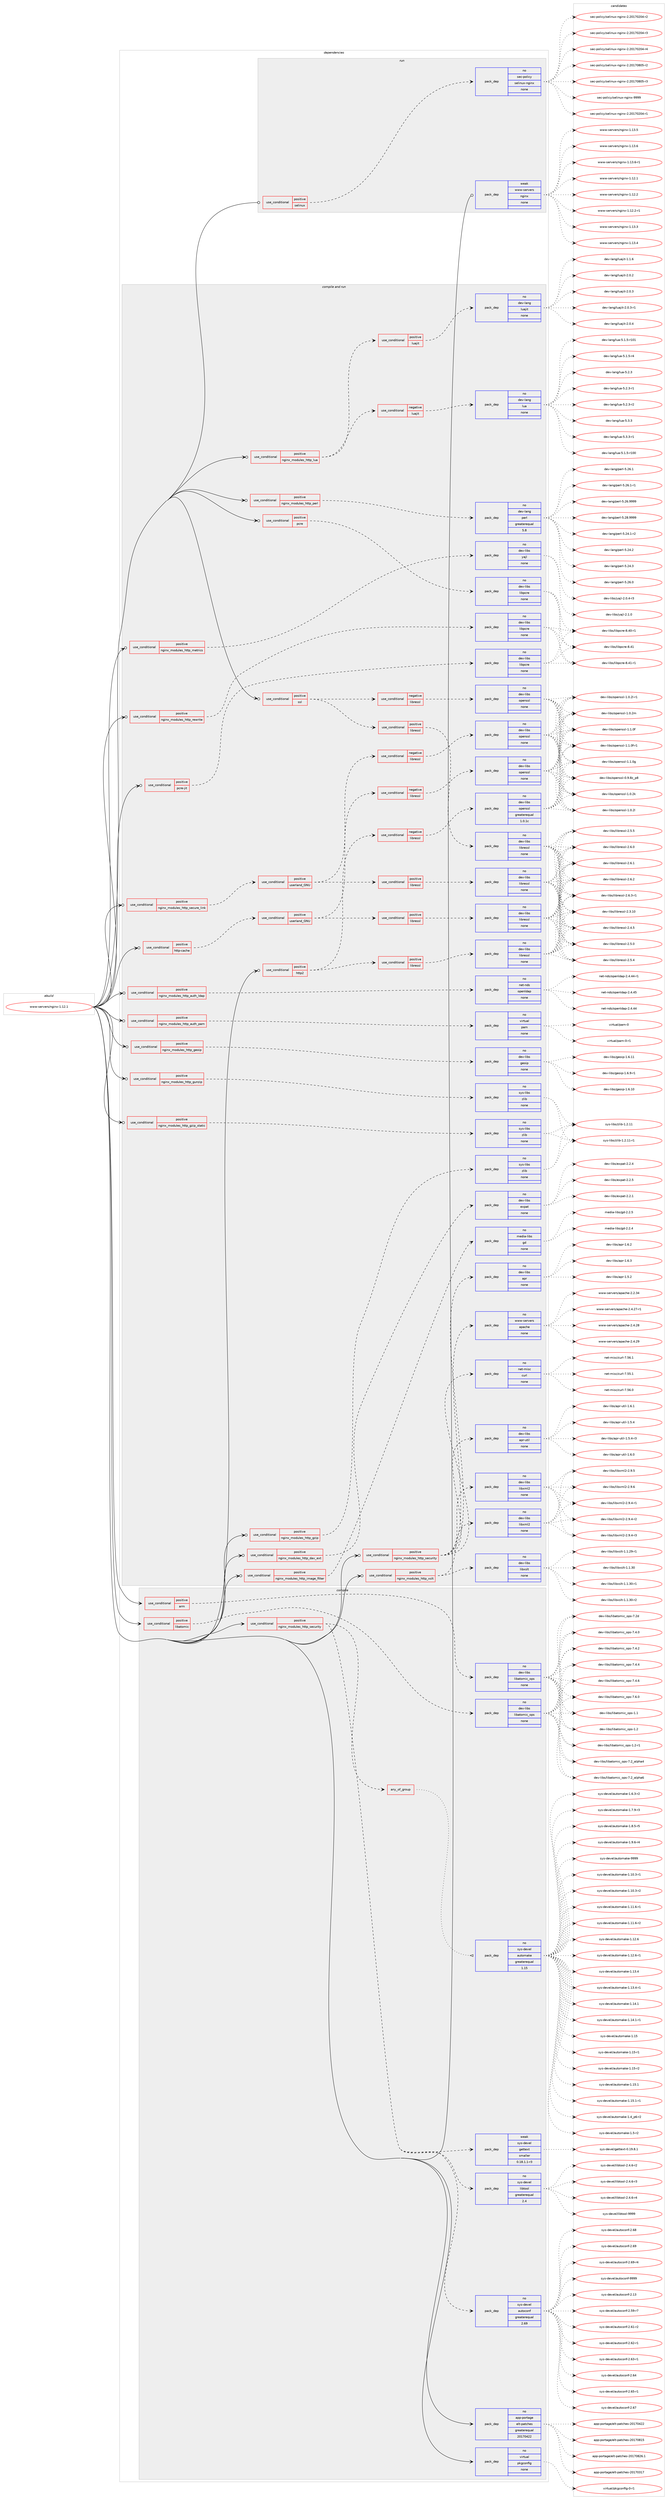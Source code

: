digraph prolog {

# *************
# Graph options
# *************

newrank=true;
concentrate=true;
compound=true;
graph [rankdir=LR,fontname=Helvetica,fontsize=10,ranksep=1.5];#, ranksep=2.5, nodesep=0.2];
edge  [arrowhead=vee];
node  [fontname=Helvetica,fontsize=10];

# **********
# The ebuild
# **********

subgraph cluster_leftcol {
color=gray;
rank=same;
label=<<i>ebuild</i>>;
id [label="www-servers/nginx-1.12.1", color=red, width=4, href="../www-servers/nginx-1.12.1.svg"];
}

# ****************
# The dependencies
# ****************

subgraph cluster_midcol {
color=gray;
label=<<i>dependencies</i>>;
subgraph cluster_compile {
fillcolor="#eeeeee";
style=filled;
label=<<i>compile</i>>;
subgraph cond120736 {
dependency507133 [label=<<TABLE BORDER="0" CELLBORDER="1" CELLSPACING="0" CELLPADDING="4"><TR><TD ROWSPAN="3" CELLPADDING="10">use_conditional</TD></TR><TR><TD>positive</TD></TR><TR><TD>arm</TD></TR></TABLE>>, shape=none, color=red];
subgraph pack377090 {
dependency507134 [label=<<TABLE BORDER="0" CELLBORDER="1" CELLSPACING="0" CELLPADDING="4" WIDTH="220"><TR><TD ROWSPAN="6" CELLPADDING="30">pack_dep</TD></TR><TR><TD WIDTH="110">no</TD></TR><TR><TD>dev-libs</TD></TR><TR><TD>libatomic_ops</TD></TR><TR><TD>none</TD></TR><TR><TD></TD></TR></TABLE>>, shape=none, color=blue];
}
dependency507133:e -> dependency507134:w [weight=20,style="dashed",arrowhead="vee"];
}
id:e -> dependency507133:w [weight=20,style="solid",arrowhead="vee"];
subgraph cond120737 {
dependency507135 [label=<<TABLE BORDER="0" CELLBORDER="1" CELLSPACING="0" CELLPADDING="4"><TR><TD ROWSPAN="3" CELLPADDING="10">use_conditional</TD></TR><TR><TD>positive</TD></TR><TR><TD>libatomic</TD></TR></TABLE>>, shape=none, color=red];
subgraph pack377091 {
dependency507136 [label=<<TABLE BORDER="0" CELLBORDER="1" CELLSPACING="0" CELLPADDING="4" WIDTH="220"><TR><TD ROWSPAN="6" CELLPADDING="30">pack_dep</TD></TR><TR><TD WIDTH="110">no</TD></TR><TR><TD>dev-libs</TD></TR><TR><TD>libatomic_ops</TD></TR><TR><TD>none</TD></TR><TR><TD></TD></TR></TABLE>>, shape=none, color=blue];
}
dependency507135:e -> dependency507136:w [weight=20,style="dashed",arrowhead="vee"];
}
id:e -> dependency507135:w [weight=20,style="solid",arrowhead="vee"];
subgraph cond120738 {
dependency507137 [label=<<TABLE BORDER="0" CELLBORDER="1" CELLSPACING="0" CELLPADDING="4"><TR><TD ROWSPAN="3" CELLPADDING="10">use_conditional</TD></TR><TR><TD>positive</TD></TR><TR><TD>nginx_modules_http_security</TD></TR></TABLE>>, shape=none, color=red];
subgraph pack377092 {
dependency507138 [label=<<TABLE BORDER="0" CELLBORDER="1" CELLSPACING="0" CELLPADDING="4" WIDTH="220"><TR><TD ROWSPAN="6" CELLPADDING="30">pack_dep</TD></TR><TR><TD WIDTH="110">weak</TD></TR><TR><TD>sys-devel</TD></TR><TR><TD>gettext</TD></TR><TR><TD>smaller</TD></TR><TR><TD>0.18.1.1-r3</TD></TR></TABLE>>, shape=none, color=blue];
}
dependency507137:e -> dependency507138:w [weight=20,style="dashed",arrowhead="vee"];
subgraph any8972 {
dependency507139 [label=<<TABLE BORDER="0" CELLBORDER="1" CELLSPACING="0" CELLPADDING="4"><TR><TD CELLPADDING="10">any_of_group</TD></TR></TABLE>>, shape=none, color=red];subgraph pack377093 {
dependency507140 [label=<<TABLE BORDER="0" CELLBORDER="1" CELLSPACING="0" CELLPADDING="4" WIDTH="220"><TR><TD ROWSPAN="6" CELLPADDING="30">pack_dep</TD></TR><TR><TD WIDTH="110">no</TD></TR><TR><TD>sys-devel</TD></TR><TR><TD>automake</TD></TR><TR><TD>greaterequal</TD></TR><TR><TD>1.15</TD></TR></TABLE>>, shape=none, color=blue];
}
dependency507139:e -> dependency507140:w [weight=20,style="dotted",arrowhead="oinv"];
}
dependency507137:e -> dependency507139:w [weight=20,style="dashed",arrowhead="vee"];
subgraph pack377094 {
dependency507141 [label=<<TABLE BORDER="0" CELLBORDER="1" CELLSPACING="0" CELLPADDING="4" WIDTH="220"><TR><TD ROWSPAN="6" CELLPADDING="30">pack_dep</TD></TR><TR><TD WIDTH="110">no</TD></TR><TR><TD>sys-devel</TD></TR><TR><TD>autoconf</TD></TR><TR><TD>greaterequal</TD></TR><TR><TD>2.69</TD></TR></TABLE>>, shape=none, color=blue];
}
dependency507137:e -> dependency507141:w [weight=20,style="dashed",arrowhead="vee"];
subgraph pack377095 {
dependency507142 [label=<<TABLE BORDER="0" CELLBORDER="1" CELLSPACING="0" CELLPADDING="4" WIDTH="220"><TR><TD ROWSPAN="6" CELLPADDING="30">pack_dep</TD></TR><TR><TD WIDTH="110">no</TD></TR><TR><TD>sys-devel</TD></TR><TR><TD>libtool</TD></TR><TR><TD>greaterequal</TD></TR><TR><TD>2.4</TD></TR></TABLE>>, shape=none, color=blue];
}
dependency507137:e -> dependency507142:w [weight=20,style="dashed",arrowhead="vee"];
}
id:e -> dependency507137:w [weight=20,style="solid",arrowhead="vee"];
subgraph pack377096 {
dependency507143 [label=<<TABLE BORDER="0" CELLBORDER="1" CELLSPACING="0" CELLPADDING="4" WIDTH="220"><TR><TD ROWSPAN="6" CELLPADDING="30">pack_dep</TD></TR><TR><TD WIDTH="110">no</TD></TR><TR><TD>app-portage</TD></TR><TR><TD>elt-patches</TD></TR><TR><TD>greaterequal</TD></TR><TR><TD>20170422</TD></TR></TABLE>>, shape=none, color=blue];
}
id:e -> dependency507143:w [weight=20,style="solid",arrowhead="vee"];
subgraph pack377097 {
dependency507144 [label=<<TABLE BORDER="0" CELLBORDER="1" CELLSPACING="0" CELLPADDING="4" WIDTH="220"><TR><TD ROWSPAN="6" CELLPADDING="30">pack_dep</TD></TR><TR><TD WIDTH="110">no</TD></TR><TR><TD>virtual</TD></TR><TR><TD>pkgconfig</TD></TR><TR><TD>none</TD></TR><TR><TD></TD></TR></TABLE>>, shape=none, color=blue];
}
id:e -> dependency507144:w [weight=20,style="solid",arrowhead="vee"];
}
subgraph cluster_compileandrun {
fillcolor="#eeeeee";
style=filled;
label=<<i>compile and run</i>>;
subgraph cond120739 {
dependency507145 [label=<<TABLE BORDER="0" CELLBORDER="1" CELLSPACING="0" CELLPADDING="4"><TR><TD ROWSPAN="3" CELLPADDING="10">use_conditional</TD></TR><TR><TD>positive</TD></TR><TR><TD>http-cache</TD></TR></TABLE>>, shape=none, color=red];
subgraph cond120740 {
dependency507146 [label=<<TABLE BORDER="0" CELLBORDER="1" CELLSPACING="0" CELLPADDING="4"><TR><TD ROWSPAN="3" CELLPADDING="10">use_conditional</TD></TR><TR><TD>positive</TD></TR><TR><TD>userland_GNU</TD></TR></TABLE>>, shape=none, color=red];
subgraph cond120741 {
dependency507147 [label=<<TABLE BORDER="0" CELLBORDER="1" CELLSPACING="0" CELLPADDING="4"><TR><TD ROWSPAN="3" CELLPADDING="10">use_conditional</TD></TR><TR><TD>negative</TD></TR><TR><TD>libressl</TD></TR></TABLE>>, shape=none, color=red];
subgraph pack377098 {
dependency507148 [label=<<TABLE BORDER="0" CELLBORDER="1" CELLSPACING="0" CELLPADDING="4" WIDTH="220"><TR><TD ROWSPAN="6" CELLPADDING="30">pack_dep</TD></TR><TR><TD WIDTH="110">no</TD></TR><TR><TD>dev-libs</TD></TR><TR><TD>openssl</TD></TR><TR><TD>none</TD></TR><TR><TD></TD></TR></TABLE>>, shape=none, color=blue];
}
dependency507147:e -> dependency507148:w [weight=20,style="dashed",arrowhead="vee"];
}
dependency507146:e -> dependency507147:w [weight=20,style="dashed",arrowhead="vee"];
subgraph cond120742 {
dependency507149 [label=<<TABLE BORDER="0" CELLBORDER="1" CELLSPACING="0" CELLPADDING="4"><TR><TD ROWSPAN="3" CELLPADDING="10">use_conditional</TD></TR><TR><TD>positive</TD></TR><TR><TD>libressl</TD></TR></TABLE>>, shape=none, color=red];
subgraph pack377099 {
dependency507150 [label=<<TABLE BORDER="0" CELLBORDER="1" CELLSPACING="0" CELLPADDING="4" WIDTH="220"><TR><TD ROWSPAN="6" CELLPADDING="30">pack_dep</TD></TR><TR><TD WIDTH="110">no</TD></TR><TR><TD>dev-libs</TD></TR><TR><TD>libressl</TD></TR><TR><TD>none</TD></TR><TR><TD></TD></TR></TABLE>>, shape=none, color=blue];
}
dependency507149:e -> dependency507150:w [weight=20,style="dashed",arrowhead="vee"];
}
dependency507146:e -> dependency507149:w [weight=20,style="dashed",arrowhead="vee"];
}
dependency507145:e -> dependency507146:w [weight=20,style="dashed",arrowhead="vee"];
}
id:e -> dependency507145:w [weight=20,style="solid",arrowhead="odotvee"];
subgraph cond120743 {
dependency507151 [label=<<TABLE BORDER="0" CELLBORDER="1" CELLSPACING="0" CELLPADDING="4"><TR><TD ROWSPAN="3" CELLPADDING="10">use_conditional</TD></TR><TR><TD>positive</TD></TR><TR><TD>http2</TD></TR></TABLE>>, shape=none, color=red];
subgraph cond120744 {
dependency507152 [label=<<TABLE BORDER="0" CELLBORDER="1" CELLSPACING="0" CELLPADDING="4"><TR><TD ROWSPAN="3" CELLPADDING="10">use_conditional</TD></TR><TR><TD>negative</TD></TR><TR><TD>libressl</TD></TR></TABLE>>, shape=none, color=red];
subgraph pack377100 {
dependency507153 [label=<<TABLE BORDER="0" CELLBORDER="1" CELLSPACING="0" CELLPADDING="4" WIDTH="220"><TR><TD ROWSPAN="6" CELLPADDING="30">pack_dep</TD></TR><TR><TD WIDTH="110">no</TD></TR><TR><TD>dev-libs</TD></TR><TR><TD>openssl</TD></TR><TR><TD>greaterequal</TD></TR><TR><TD>1.0.1c</TD></TR></TABLE>>, shape=none, color=blue];
}
dependency507152:e -> dependency507153:w [weight=20,style="dashed",arrowhead="vee"];
}
dependency507151:e -> dependency507152:w [weight=20,style="dashed",arrowhead="vee"];
subgraph cond120745 {
dependency507154 [label=<<TABLE BORDER="0" CELLBORDER="1" CELLSPACING="0" CELLPADDING="4"><TR><TD ROWSPAN="3" CELLPADDING="10">use_conditional</TD></TR><TR><TD>positive</TD></TR><TR><TD>libressl</TD></TR></TABLE>>, shape=none, color=red];
subgraph pack377101 {
dependency507155 [label=<<TABLE BORDER="0" CELLBORDER="1" CELLSPACING="0" CELLPADDING="4" WIDTH="220"><TR><TD ROWSPAN="6" CELLPADDING="30">pack_dep</TD></TR><TR><TD WIDTH="110">no</TD></TR><TR><TD>dev-libs</TD></TR><TR><TD>libressl</TD></TR><TR><TD>none</TD></TR><TR><TD></TD></TR></TABLE>>, shape=none, color=blue];
}
dependency507154:e -> dependency507155:w [weight=20,style="dashed",arrowhead="vee"];
}
dependency507151:e -> dependency507154:w [weight=20,style="dashed",arrowhead="vee"];
}
id:e -> dependency507151:w [weight=20,style="solid",arrowhead="odotvee"];
subgraph cond120746 {
dependency507156 [label=<<TABLE BORDER="0" CELLBORDER="1" CELLSPACING="0" CELLPADDING="4"><TR><TD ROWSPAN="3" CELLPADDING="10">use_conditional</TD></TR><TR><TD>positive</TD></TR><TR><TD>nginx_modules_http_auth_ldap</TD></TR></TABLE>>, shape=none, color=red];
subgraph pack377102 {
dependency507157 [label=<<TABLE BORDER="0" CELLBORDER="1" CELLSPACING="0" CELLPADDING="4" WIDTH="220"><TR><TD ROWSPAN="6" CELLPADDING="30">pack_dep</TD></TR><TR><TD WIDTH="110">no</TD></TR><TR><TD>net-nds</TD></TR><TR><TD>openldap</TD></TR><TR><TD>none</TD></TR><TR><TD></TD></TR></TABLE>>, shape=none, color=blue];
}
dependency507156:e -> dependency507157:w [weight=20,style="dashed",arrowhead="vee"];
}
id:e -> dependency507156:w [weight=20,style="solid",arrowhead="odotvee"];
subgraph cond120747 {
dependency507158 [label=<<TABLE BORDER="0" CELLBORDER="1" CELLSPACING="0" CELLPADDING="4"><TR><TD ROWSPAN="3" CELLPADDING="10">use_conditional</TD></TR><TR><TD>positive</TD></TR><TR><TD>nginx_modules_http_auth_pam</TD></TR></TABLE>>, shape=none, color=red];
subgraph pack377103 {
dependency507159 [label=<<TABLE BORDER="0" CELLBORDER="1" CELLSPACING="0" CELLPADDING="4" WIDTH="220"><TR><TD ROWSPAN="6" CELLPADDING="30">pack_dep</TD></TR><TR><TD WIDTH="110">no</TD></TR><TR><TD>virtual</TD></TR><TR><TD>pam</TD></TR><TR><TD>none</TD></TR><TR><TD></TD></TR></TABLE>>, shape=none, color=blue];
}
dependency507158:e -> dependency507159:w [weight=20,style="dashed",arrowhead="vee"];
}
id:e -> dependency507158:w [weight=20,style="solid",arrowhead="odotvee"];
subgraph cond120748 {
dependency507160 [label=<<TABLE BORDER="0" CELLBORDER="1" CELLSPACING="0" CELLPADDING="4"><TR><TD ROWSPAN="3" CELLPADDING="10">use_conditional</TD></TR><TR><TD>positive</TD></TR><TR><TD>nginx_modules_http_dav_ext</TD></TR></TABLE>>, shape=none, color=red];
subgraph pack377104 {
dependency507161 [label=<<TABLE BORDER="0" CELLBORDER="1" CELLSPACING="0" CELLPADDING="4" WIDTH="220"><TR><TD ROWSPAN="6" CELLPADDING="30">pack_dep</TD></TR><TR><TD WIDTH="110">no</TD></TR><TR><TD>dev-libs</TD></TR><TR><TD>expat</TD></TR><TR><TD>none</TD></TR><TR><TD></TD></TR></TABLE>>, shape=none, color=blue];
}
dependency507160:e -> dependency507161:w [weight=20,style="dashed",arrowhead="vee"];
}
id:e -> dependency507160:w [weight=20,style="solid",arrowhead="odotvee"];
subgraph cond120749 {
dependency507162 [label=<<TABLE BORDER="0" CELLBORDER="1" CELLSPACING="0" CELLPADDING="4"><TR><TD ROWSPAN="3" CELLPADDING="10">use_conditional</TD></TR><TR><TD>positive</TD></TR><TR><TD>nginx_modules_http_geoip</TD></TR></TABLE>>, shape=none, color=red];
subgraph pack377105 {
dependency507163 [label=<<TABLE BORDER="0" CELLBORDER="1" CELLSPACING="0" CELLPADDING="4" WIDTH="220"><TR><TD ROWSPAN="6" CELLPADDING="30">pack_dep</TD></TR><TR><TD WIDTH="110">no</TD></TR><TR><TD>dev-libs</TD></TR><TR><TD>geoip</TD></TR><TR><TD>none</TD></TR><TR><TD></TD></TR></TABLE>>, shape=none, color=blue];
}
dependency507162:e -> dependency507163:w [weight=20,style="dashed",arrowhead="vee"];
}
id:e -> dependency507162:w [weight=20,style="solid",arrowhead="odotvee"];
subgraph cond120750 {
dependency507164 [label=<<TABLE BORDER="0" CELLBORDER="1" CELLSPACING="0" CELLPADDING="4"><TR><TD ROWSPAN="3" CELLPADDING="10">use_conditional</TD></TR><TR><TD>positive</TD></TR><TR><TD>nginx_modules_http_gunzip</TD></TR></TABLE>>, shape=none, color=red];
subgraph pack377106 {
dependency507165 [label=<<TABLE BORDER="0" CELLBORDER="1" CELLSPACING="0" CELLPADDING="4" WIDTH="220"><TR><TD ROWSPAN="6" CELLPADDING="30">pack_dep</TD></TR><TR><TD WIDTH="110">no</TD></TR><TR><TD>sys-libs</TD></TR><TR><TD>zlib</TD></TR><TR><TD>none</TD></TR><TR><TD></TD></TR></TABLE>>, shape=none, color=blue];
}
dependency507164:e -> dependency507165:w [weight=20,style="dashed",arrowhead="vee"];
}
id:e -> dependency507164:w [weight=20,style="solid",arrowhead="odotvee"];
subgraph cond120751 {
dependency507166 [label=<<TABLE BORDER="0" CELLBORDER="1" CELLSPACING="0" CELLPADDING="4"><TR><TD ROWSPAN="3" CELLPADDING="10">use_conditional</TD></TR><TR><TD>positive</TD></TR><TR><TD>nginx_modules_http_gzip</TD></TR></TABLE>>, shape=none, color=red];
subgraph pack377107 {
dependency507167 [label=<<TABLE BORDER="0" CELLBORDER="1" CELLSPACING="0" CELLPADDING="4" WIDTH="220"><TR><TD ROWSPAN="6" CELLPADDING="30">pack_dep</TD></TR><TR><TD WIDTH="110">no</TD></TR><TR><TD>sys-libs</TD></TR><TR><TD>zlib</TD></TR><TR><TD>none</TD></TR><TR><TD></TD></TR></TABLE>>, shape=none, color=blue];
}
dependency507166:e -> dependency507167:w [weight=20,style="dashed",arrowhead="vee"];
}
id:e -> dependency507166:w [weight=20,style="solid",arrowhead="odotvee"];
subgraph cond120752 {
dependency507168 [label=<<TABLE BORDER="0" CELLBORDER="1" CELLSPACING="0" CELLPADDING="4"><TR><TD ROWSPAN="3" CELLPADDING="10">use_conditional</TD></TR><TR><TD>positive</TD></TR><TR><TD>nginx_modules_http_gzip_static</TD></TR></TABLE>>, shape=none, color=red];
subgraph pack377108 {
dependency507169 [label=<<TABLE BORDER="0" CELLBORDER="1" CELLSPACING="0" CELLPADDING="4" WIDTH="220"><TR><TD ROWSPAN="6" CELLPADDING="30">pack_dep</TD></TR><TR><TD WIDTH="110">no</TD></TR><TR><TD>sys-libs</TD></TR><TR><TD>zlib</TD></TR><TR><TD>none</TD></TR><TR><TD></TD></TR></TABLE>>, shape=none, color=blue];
}
dependency507168:e -> dependency507169:w [weight=20,style="dashed",arrowhead="vee"];
}
id:e -> dependency507168:w [weight=20,style="solid",arrowhead="odotvee"];
subgraph cond120753 {
dependency507170 [label=<<TABLE BORDER="0" CELLBORDER="1" CELLSPACING="0" CELLPADDING="4"><TR><TD ROWSPAN="3" CELLPADDING="10">use_conditional</TD></TR><TR><TD>positive</TD></TR><TR><TD>nginx_modules_http_image_filter</TD></TR></TABLE>>, shape=none, color=red];
subgraph pack377109 {
dependency507171 [label=<<TABLE BORDER="0" CELLBORDER="1" CELLSPACING="0" CELLPADDING="4" WIDTH="220"><TR><TD ROWSPAN="6" CELLPADDING="30">pack_dep</TD></TR><TR><TD WIDTH="110">no</TD></TR><TR><TD>media-libs</TD></TR><TR><TD>gd</TD></TR><TR><TD>none</TD></TR><TR><TD></TD></TR></TABLE>>, shape=none, color=blue];
}
dependency507170:e -> dependency507171:w [weight=20,style="dashed",arrowhead="vee"];
}
id:e -> dependency507170:w [weight=20,style="solid",arrowhead="odotvee"];
subgraph cond120754 {
dependency507172 [label=<<TABLE BORDER="0" CELLBORDER="1" CELLSPACING="0" CELLPADDING="4"><TR><TD ROWSPAN="3" CELLPADDING="10">use_conditional</TD></TR><TR><TD>positive</TD></TR><TR><TD>nginx_modules_http_lua</TD></TR></TABLE>>, shape=none, color=red];
subgraph cond120755 {
dependency507173 [label=<<TABLE BORDER="0" CELLBORDER="1" CELLSPACING="0" CELLPADDING="4"><TR><TD ROWSPAN="3" CELLPADDING="10">use_conditional</TD></TR><TR><TD>negative</TD></TR><TR><TD>luajit</TD></TR></TABLE>>, shape=none, color=red];
subgraph pack377110 {
dependency507174 [label=<<TABLE BORDER="0" CELLBORDER="1" CELLSPACING="0" CELLPADDING="4" WIDTH="220"><TR><TD ROWSPAN="6" CELLPADDING="30">pack_dep</TD></TR><TR><TD WIDTH="110">no</TD></TR><TR><TD>dev-lang</TD></TR><TR><TD>lua</TD></TR><TR><TD>none</TD></TR><TR><TD></TD></TR></TABLE>>, shape=none, color=blue];
}
dependency507173:e -> dependency507174:w [weight=20,style="dashed",arrowhead="vee"];
}
dependency507172:e -> dependency507173:w [weight=20,style="dashed",arrowhead="vee"];
subgraph cond120756 {
dependency507175 [label=<<TABLE BORDER="0" CELLBORDER="1" CELLSPACING="0" CELLPADDING="4"><TR><TD ROWSPAN="3" CELLPADDING="10">use_conditional</TD></TR><TR><TD>positive</TD></TR><TR><TD>luajit</TD></TR></TABLE>>, shape=none, color=red];
subgraph pack377111 {
dependency507176 [label=<<TABLE BORDER="0" CELLBORDER="1" CELLSPACING="0" CELLPADDING="4" WIDTH="220"><TR><TD ROWSPAN="6" CELLPADDING="30">pack_dep</TD></TR><TR><TD WIDTH="110">no</TD></TR><TR><TD>dev-lang</TD></TR><TR><TD>luajit</TD></TR><TR><TD>none</TD></TR><TR><TD></TD></TR></TABLE>>, shape=none, color=blue];
}
dependency507175:e -> dependency507176:w [weight=20,style="dashed",arrowhead="vee"];
}
dependency507172:e -> dependency507175:w [weight=20,style="dashed",arrowhead="vee"];
}
id:e -> dependency507172:w [weight=20,style="solid",arrowhead="odotvee"];
subgraph cond120757 {
dependency507177 [label=<<TABLE BORDER="0" CELLBORDER="1" CELLSPACING="0" CELLPADDING="4"><TR><TD ROWSPAN="3" CELLPADDING="10">use_conditional</TD></TR><TR><TD>positive</TD></TR><TR><TD>nginx_modules_http_metrics</TD></TR></TABLE>>, shape=none, color=red];
subgraph pack377112 {
dependency507178 [label=<<TABLE BORDER="0" CELLBORDER="1" CELLSPACING="0" CELLPADDING="4" WIDTH="220"><TR><TD ROWSPAN="6" CELLPADDING="30">pack_dep</TD></TR><TR><TD WIDTH="110">no</TD></TR><TR><TD>dev-libs</TD></TR><TR><TD>yajl</TD></TR><TR><TD>none</TD></TR><TR><TD></TD></TR></TABLE>>, shape=none, color=blue];
}
dependency507177:e -> dependency507178:w [weight=20,style="dashed",arrowhead="vee"];
}
id:e -> dependency507177:w [weight=20,style="solid",arrowhead="odotvee"];
subgraph cond120758 {
dependency507179 [label=<<TABLE BORDER="0" CELLBORDER="1" CELLSPACING="0" CELLPADDING="4"><TR><TD ROWSPAN="3" CELLPADDING="10">use_conditional</TD></TR><TR><TD>positive</TD></TR><TR><TD>nginx_modules_http_perl</TD></TR></TABLE>>, shape=none, color=red];
subgraph pack377113 {
dependency507180 [label=<<TABLE BORDER="0" CELLBORDER="1" CELLSPACING="0" CELLPADDING="4" WIDTH="220"><TR><TD ROWSPAN="6" CELLPADDING="30">pack_dep</TD></TR><TR><TD WIDTH="110">no</TD></TR><TR><TD>dev-lang</TD></TR><TR><TD>perl</TD></TR><TR><TD>greaterequal</TD></TR><TR><TD>5.8</TD></TR></TABLE>>, shape=none, color=blue];
}
dependency507179:e -> dependency507180:w [weight=20,style="dashed",arrowhead="vee"];
}
id:e -> dependency507179:w [weight=20,style="solid",arrowhead="odotvee"];
subgraph cond120759 {
dependency507181 [label=<<TABLE BORDER="0" CELLBORDER="1" CELLSPACING="0" CELLPADDING="4"><TR><TD ROWSPAN="3" CELLPADDING="10">use_conditional</TD></TR><TR><TD>positive</TD></TR><TR><TD>nginx_modules_http_rewrite</TD></TR></TABLE>>, shape=none, color=red];
subgraph pack377114 {
dependency507182 [label=<<TABLE BORDER="0" CELLBORDER="1" CELLSPACING="0" CELLPADDING="4" WIDTH="220"><TR><TD ROWSPAN="6" CELLPADDING="30">pack_dep</TD></TR><TR><TD WIDTH="110">no</TD></TR><TR><TD>dev-libs</TD></TR><TR><TD>libpcre</TD></TR><TR><TD>none</TD></TR><TR><TD></TD></TR></TABLE>>, shape=none, color=blue];
}
dependency507181:e -> dependency507182:w [weight=20,style="dashed",arrowhead="vee"];
}
id:e -> dependency507181:w [weight=20,style="solid",arrowhead="odotvee"];
subgraph cond120760 {
dependency507183 [label=<<TABLE BORDER="0" CELLBORDER="1" CELLSPACING="0" CELLPADDING="4"><TR><TD ROWSPAN="3" CELLPADDING="10">use_conditional</TD></TR><TR><TD>positive</TD></TR><TR><TD>nginx_modules_http_secure_link</TD></TR></TABLE>>, shape=none, color=red];
subgraph cond120761 {
dependency507184 [label=<<TABLE BORDER="0" CELLBORDER="1" CELLSPACING="0" CELLPADDING="4"><TR><TD ROWSPAN="3" CELLPADDING="10">use_conditional</TD></TR><TR><TD>positive</TD></TR><TR><TD>userland_GNU</TD></TR></TABLE>>, shape=none, color=red];
subgraph cond120762 {
dependency507185 [label=<<TABLE BORDER="0" CELLBORDER="1" CELLSPACING="0" CELLPADDING="4"><TR><TD ROWSPAN="3" CELLPADDING="10">use_conditional</TD></TR><TR><TD>negative</TD></TR><TR><TD>libressl</TD></TR></TABLE>>, shape=none, color=red];
subgraph pack377115 {
dependency507186 [label=<<TABLE BORDER="0" CELLBORDER="1" CELLSPACING="0" CELLPADDING="4" WIDTH="220"><TR><TD ROWSPAN="6" CELLPADDING="30">pack_dep</TD></TR><TR><TD WIDTH="110">no</TD></TR><TR><TD>dev-libs</TD></TR><TR><TD>openssl</TD></TR><TR><TD>none</TD></TR><TR><TD></TD></TR></TABLE>>, shape=none, color=blue];
}
dependency507185:e -> dependency507186:w [weight=20,style="dashed",arrowhead="vee"];
}
dependency507184:e -> dependency507185:w [weight=20,style="dashed",arrowhead="vee"];
subgraph cond120763 {
dependency507187 [label=<<TABLE BORDER="0" CELLBORDER="1" CELLSPACING="0" CELLPADDING="4"><TR><TD ROWSPAN="3" CELLPADDING="10">use_conditional</TD></TR><TR><TD>positive</TD></TR><TR><TD>libressl</TD></TR></TABLE>>, shape=none, color=red];
subgraph pack377116 {
dependency507188 [label=<<TABLE BORDER="0" CELLBORDER="1" CELLSPACING="0" CELLPADDING="4" WIDTH="220"><TR><TD ROWSPAN="6" CELLPADDING="30">pack_dep</TD></TR><TR><TD WIDTH="110">no</TD></TR><TR><TD>dev-libs</TD></TR><TR><TD>libressl</TD></TR><TR><TD>none</TD></TR><TR><TD></TD></TR></TABLE>>, shape=none, color=blue];
}
dependency507187:e -> dependency507188:w [weight=20,style="dashed",arrowhead="vee"];
}
dependency507184:e -> dependency507187:w [weight=20,style="dashed",arrowhead="vee"];
}
dependency507183:e -> dependency507184:w [weight=20,style="dashed",arrowhead="vee"];
}
id:e -> dependency507183:w [weight=20,style="solid",arrowhead="odotvee"];
subgraph cond120764 {
dependency507189 [label=<<TABLE BORDER="0" CELLBORDER="1" CELLSPACING="0" CELLPADDING="4"><TR><TD ROWSPAN="3" CELLPADDING="10">use_conditional</TD></TR><TR><TD>positive</TD></TR><TR><TD>nginx_modules_http_security</TD></TR></TABLE>>, shape=none, color=red];
subgraph pack377117 {
dependency507190 [label=<<TABLE BORDER="0" CELLBORDER="1" CELLSPACING="0" CELLPADDING="4" WIDTH="220"><TR><TD ROWSPAN="6" CELLPADDING="30">pack_dep</TD></TR><TR><TD WIDTH="110">no</TD></TR><TR><TD>dev-libs</TD></TR><TR><TD>apr</TD></TR><TR><TD>none</TD></TR><TR><TD></TD></TR></TABLE>>, shape=none, color=blue];
}
dependency507189:e -> dependency507190:w [weight=20,style="dashed",arrowhead="vee"];
subgraph pack377118 {
dependency507191 [label=<<TABLE BORDER="0" CELLBORDER="1" CELLSPACING="0" CELLPADDING="4" WIDTH="220"><TR><TD ROWSPAN="6" CELLPADDING="30">pack_dep</TD></TR><TR><TD WIDTH="110">no</TD></TR><TR><TD>dev-libs</TD></TR><TR><TD>apr-util</TD></TR><TR><TD>none</TD></TR><TR><TD></TD></TR></TABLE>>, shape=none, color=blue];
}
dependency507189:e -> dependency507191:w [weight=20,style="dashed",arrowhead="vee"];
subgraph pack377119 {
dependency507192 [label=<<TABLE BORDER="0" CELLBORDER="1" CELLSPACING="0" CELLPADDING="4" WIDTH="220"><TR><TD ROWSPAN="6" CELLPADDING="30">pack_dep</TD></TR><TR><TD WIDTH="110">no</TD></TR><TR><TD>dev-libs</TD></TR><TR><TD>libxml2</TD></TR><TR><TD>none</TD></TR><TR><TD></TD></TR></TABLE>>, shape=none, color=blue];
}
dependency507189:e -> dependency507192:w [weight=20,style="dashed",arrowhead="vee"];
subgraph pack377120 {
dependency507193 [label=<<TABLE BORDER="0" CELLBORDER="1" CELLSPACING="0" CELLPADDING="4" WIDTH="220"><TR><TD ROWSPAN="6" CELLPADDING="30">pack_dep</TD></TR><TR><TD WIDTH="110">no</TD></TR><TR><TD>net-misc</TD></TR><TR><TD>curl</TD></TR><TR><TD>none</TD></TR><TR><TD></TD></TR></TABLE>>, shape=none, color=blue];
}
dependency507189:e -> dependency507193:w [weight=20,style="dashed",arrowhead="vee"];
subgraph pack377121 {
dependency507194 [label=<<TABLE BORDER="0" CELLBORDER="1" CELLSPACING="0" CELLPADDING="4" WIDTH="220"><TR><TD ROWSPAN="6" CELLPADDING="30">pack_dep</TD></TR><TR><TD WIDTH="110">no</TD></TR><TR><TD>www-servers</TD></TR><TR><TD>apache</TD></TR><TR><TD>none</TD></TR><TR><TD></TD></TR></TABLE>>, shape=none, color=blue];
}
dependency507189:e -> dependency507194:w [weight=20,style="dashed",arrowhead="vee"];
}
id:e -> dependency507189:w [weight=20,style="solid",arrowhead="odotvee"];
subgraph cond120765 {
dependency507195 [label=<<TABLE BORDER="0" CELLBORDER="1" CELLSPACING="0" CELLPADDING="4"><TR><TD ROWSPAN="3" CELLPADDING="10">use_conditional</TD></TR><TR><TD>positive</TD></TR><TR><TD>nginx_modules_http_xslt</TD></TR></TABLE>>, shape=none, color=red];
subgraph pack377122 {
dependency507196 [label=<<TABLE BORDER="0" CELLBORDER="1" CELLSPACING="0" CELLPADDING="4" WIDTH="220"><TR><TD ROWSPAN="6" CELLPADDING="30">pack_dep</TD></TR><TR><TD WIDTH="110">no</TD></TR><TR><TD>dev-libs</TD></TR><TR><TD>libxml2</TD></TR><TR><TD>none</TD></TR><TR><TD></TD></TR></TABLE>>, shape=none, color=blue];
}
dependency507195:e -> dependency507196:w [weight=20,style="dashed",arrowhead="vee"];
subgraph pack377123 {
dependency507197 [label=<<TABLE BORDER="0" CELLBORDER="1" CELLSPACING="0" CELLPADDING="4" WIDTH="220"><TR><TD ROWSPAN="6" CELLPADDING="30">pack_dep</TD></TR><TR><TD WIDTH="110">no</TD></TR><TR><TD>dev-libs</TD></TR><TR><TD>libxslt</TD></TR><TR><TD>none</TD></TR><TR><TD></TD></TR></TABLE>>, shape=none, color=blue];
}
dependency507195:e -> dependency507197:w [weight=20,style="dashed",arrowhead="vee"];
}
id:e -> dependency507195:w [weight=20,style="solid",arrowhead="odotvee"];
subgraph cond120766 {
dependency507198 [label=<<TABLE BORDER="0" CELLBORDER="1" CELLSPACING="0" CELLPADDING="4"><TR><TD ROWSPAN="3" CELLPADDING="10">use_conditional</TD></TR><TR><TD>positive</TD></TR><TR><TD>pcre</TD></TR></TABLE>>, shape=none, color=red];
subgraph pack377124 {
dependency507199 [label=<<TABLE BORDER="0" CELLBORDER="1" CELLSPACING="0" CELLPADDING="4" WIDTH="220"><TR><TD ROWSPAN="6" CELLPADDING="30">pack_dep</TD></TR><TR><TD WIDTH="110">no</TD></TR><TR><TD>dev-libs</TD></TR><TR><TD>libpcre</TD></TR><TR><TD>none</TD></TR><TR><TD></TD></TR></TABLE>>, shape=none, color=blue];
}
dependency507198:e -> dependency507199:w [weight=20,style="dashed",arrowhead="vee"];
}
id:e -> dependency507198:w [weight=20,style="solid",arrowhead="odotvee"];
subgraph cond120767 {
dependency507200 [label=<<TABLE BORDER="0" CELLBORDER="1" CELLSPACING="0" CELLPADDING="4"><TR><TD ROWSPAN="3" CELLPADDING="10">use_conditional</TD></TR><TR><TD>positive</TD></TR><TR><TD>pcre-jit</TD></TR></TABLE>>, shape=none, color=red];
subgraph pack377125 {
dependency507201 [label=<<TABLE BORDER="0" CELLBORDER="1" CELLSPACING="0" CELLPADDING="4" WIDTH="220"><TR><TD ROWSPAN="6" CELLPADDING="30">pack_dep</TD></TR><TR><TD WIDTH="110">no</TD></TR><TR><TD>dev-libs</TD></TR><TR><TD>libpcre</TD></TR><TR><TD>none</TD></TR><TR><TD></TD></TR></TABLE>>, shape=none, color=blue];
}
dependency507200:e -> dependency507201:w [weight=20,style="dashed",arrowhead="vee"];
}
id:e -> dependency507200:w [weight=20,style="solid",arrowhead="odotvee"];
subgraph cond120768 {
dependency507202 [label=<<TABLE BORDER="0" CELLBORDER="1" CELLSPACING="0" CELLPADDING="4"><TR><TD ROWSPAN="3" CELLPADDING="10">use_conditional</TD></TR><TR><TD>positive</TD></TR><TR><TD>ssl</TD></TR></TABLE>>, shape=none, color=red];
subgraph cond120769 {
dependency507203 [label=<<TABLE BORDER="0" CELLBORDER="1" CELLSPACING="0" CELLPADDING="4"><TR><TD ROWSPAN="3" CELLPADDING="10">use_conditional</TD></TR><TR><TD>negative</TD></TR><TR><TD>libressl</TD></TR></TABLE>>, shape=none, color=red];
subgraph pack377126 {
dependency507204 [label=<<TABLE BORDER="0" CELLBORDER="1" CELLSPACING="0" CELLPADDING="4" WIDTH="220"><TR><TD ROWSPAN="6" CELLPADDING="30">pack_dep</TD></TR><TR><TD WIDTH="110">no</TD></TR><TR><TD>dev-libs</TD></TR><TR><TD>openssl</TD></TR><TR><TD>none</TD></TR><TR><TD></TD></TR></TABLE>>, shape=none, color=blue];
}
dependency507203:e -> dependency507204:w [weight=20,style="dashed",arrowhead="vee"];
}
dependency507202:e -> dependency507203:w [weight=20,style="dashed",arrowhead="vee"];
subgraph cond120770 {
dependency507205 [label=<<TABLE BORDER="0" CELLBORDER="1" CELLSPACING="0" CELLPADDING="4"><TR><TD ROWSPAN="3" CELLPADDING="10">use_conditional</TD></TR><TR><TD>positive</TD></TR><TR><TD>libressl</TD></TR></TABLE>>, shape=none, color=red];
subgraph pack377127 {
dependency507206 [label=<<TABLE BORDER="0" CELLBORDER="1" CELLSPACING="0" CELLPADDING="4" WIDTH="220"><TR><TD ROWSPAN="6" CELLPADDING="30">pack_dep</TD></TR><TR><TD WIDTH="110">no</TD></TR><TR><TD>dev-libs</TD></TR><TR><TD>libressl</TD></TR><TR><TD>none</TD></TR><TR><TD></TD></TR></TABLE>>, shape=none, color=blue];
}
dependency507205:e -> dependency507206:w [weight=20,style="dashed",arrowhead="vee"];
}
dependency507202:e -> dependency507205:w [weight=20,style="dashed",arrowhead="vee"];
}
id:e -> dependency507202:w [weight=20,style="solid",arrowhead="odotvee"];
}
subgraph cluster_run {
fillcolor="#eeeeee";
style=filled;
label=<<i>run</i>>;
subgraph cond120771 {
dependency507207 [label=<<TABLE BORDER="0" CELLBORDER="1" CELLSPACING="0" CELLPADDING="4"><TR><TD ROWSPAN="3" CELLPADDING="10">use_conditional</TD></TR><TR><TD>positive</TD></TR><TR><TD>selinux</TD></TR></TABLE>>, shape=none, color=red];
subgraph pack377128 {
dependency507208 [label=<<TABLE BORDER="0" CELLBORDER="1" CELLSPACING="0" CELLPADDING="4" WIDTH="220"><TR><TD ROWSPAN="6" CELLPADDING="30">pack_dep</TD></TR><TR><TD WIDTH="110">no</TD></TR><TR><TD>sec-policy</TD></TR><TR><TD>selinux-nginx</TD></TR><TR><TD>none</TD></TR><TR><TD></TD></TR></TABLE>>, shape=none, color=blue];
}
dependency507207:e -> dependency507208:w [weight=20,style="dashed",arrowhead="vee"];
}
id:e -> dependency507207:w [weight=20,style="solid",arrowhead="odot"];
subgraph pack377129 {
dependency507209 [label=<<TABLE BORDER="0" CELLBORDER="1" CELLSPACING="0" CELLPADDING="4" WIDTH="220"><TR><TD ROWSPAN="6" CELLPADDING="30">pack_dep</TD></TR><TR><TD WIDTH="110">weak</TD></TR><TR><TD>www-servers</TD></TR><TR><TD>nginx</TD></TR><TR><TD>none</TD></TR><TR><TD></TD></TR></TABLE>>, shape=none, color=blue];
}
id:e -> dependency507209:w [weight=20,style="solid",arrowhead="odot"];
}
}

# **************
# The candidates
# **************

subgraph cluster_choices {
rank=same;
color=gray;
label=<<i>candidates</i>>;

subgraph choice377090 {
color=black;
nodesep=1;
choice1001011184510810598115471081059897116111109105999511111211545494649 [label="dev-libs/libatomic_ops-1.1", color=red, width=4,href="../dev-libs/libatomic_ops-1.1.svg"];
choice1001011184510810598115471081059897116111109105999511111211545494650 [label="dev-libs/libatomic_ops-1.2", color=red, width=4,href="../dev-libs/libatomic_ops-1.2.svg"];
choice10010111845108105981154710810598971161111091059995111112115454946504511449 [label="dev-libs/libatomic_ops-1.2-r1", color=red, width=4,href="../dev-libs/libatomic_ops-1.2-r1.svg"];
choice100101118451081059811547108105989711611110910599951111121154555465095971081121049752 [label="dev-libs/libatomic_ops-7.2_alpha4", color=red, width=4,href="../dev-libs/libatomic_ops-7.2_alpha4.svg"];
choice100101118451081059811547108105989711611110910599951111121154555465095971081121049754 [label="dev-libs/libatomic_ops-7.2_alpha6", color=red, width=4,href="../dev-libs/libatomic_ops-7.2_alpha6.svg"];
choice1001011184510810598115471081059897116111109105999511111211545554650100 [label="dev-libs/libatomic_ops-7.2d", color=red, width=4,href="../dev-libs/libatomic_ops-7.2d.svg"];
choice10010111845108105981154710810598971161111091059995111112115455546524648 [label="dev-libs/libatomic_ops-7.4.0", color=red, width=4,href="../dev-libs/libatomic_ops-7.4.0.svg"];
choice10010111845108105981154710810598971161111091059995111112115455546524650 [label="dev-libs/libatomic_ops-7.4.2", color=red, width=4,href="../dev-libs/libatomic_ops-7.4.2.svg"];
choice10010111845108105981154710810598971161111091059995111112115455546524652 [label="dev-libs/libatomic_ops-7.4.4", color=red, width=4,href="../dev-libs/libatomic_ops-7.4.4.svg"];
choice10010111845108105981154710810598971161111091059995111112115455546524654 [label="dev-libs/libatomic_ops-7.4.6", color=red, width=4,href="../dev-libs/libatomic_ops-7.4.6.svg"];
choice10010111845108105981154710810598971161111091059995111112115455546544648 [label="dev-libs/libatomic_ops-7.6.0", color=red, width=4,href="../dev-libs/libatomic_ops-7.6.0.svg"];
dependency507134:e -> choice1001011184510810598115471081059897116111109105999511111211545494649:w [style=dotted,weight="100"];
dependency507134:e -> choice1001011184510810598115471081059897116111109105999511111211545494650:w [style=dotted,weight="100"];
dependency507134:e -> choice10010111845108105981154710810598971161111091059995111112115454946504511449:w [style=dotted,weight="100"];
dependency507134:e -> choice100101118451081059811547108105989711611110910599951111121154555465095971081121049752:w [style=dotted,weight="100"];
dependency507134:e -> choice100101118451081059811547108105989711611110910599951111121154555465095971081121049754:w [style=dotted,weight="100"];
dependency507134:e -> choice1001011184510810598115471081059897116111109105999511111211545554650100:w [style=dotted,weight="100"];
dependency507134:e -> choice10010111845108105981154710810598971161111091059995111112115455546524648:w [style=dotted,weight="100"];
dependency507134:e -> choice10010111845108105981154710810598971161111091059995111112115455546524650:w [style=dotted,weight="100"];
dependency507134:e -> choice10010111845108105981154710810598971161111091059995111112115455546524652:w [style=dotted,weight="100"];
dependency507134:e -> choice10010111845108105981154710810598971161111091059995111112115455546524654:w [style=dotted,weight="100"];
dependency507134:e -> choice10010111845108105981154710810598971161111091059995111112115455546544648:w [style=dotted,weight="100"];
}
subgraph choice377091 {
color=black;
nodesep=1;
choice1001011184510810598115471081059897116111109105999511111211545494649 [label="dev-libs/libatomic_ops-1.1", color=red, width=4,href="../dev-libs/libatomic_ops-1.1.svg"];
choice1001011184510810598115471081059897116111109105999511111211545494650 [label="dev-libs/libatomic_ops-1.2", color=red, width=4,href="../dev-libs/libatomic_ops-1.2.svg"];
choice10010111845108105981154710810598971161111091059995111112115454946504511449 [label="dev-libs/libatomic_ops-1.2-r1", color=red, width=4,href="../dev-libs/libatomic_ops-1.2-r1.svg"];
choice100101118451081059811547108105989711611110910599951111121154555465095971081121049752 [label="dev-libs/libatomic_ops-7.2_alpha4", color=red, width=4,href="../dev-libs/libatomic_ops-7.2_alpha4.svg"];
choice100101118451081059811547108105989711611110910599951111121154555465095971081121049754 [label="dev-libs/libatomic_ops-7.2_alpha6", color=red, width=4,href="../dev-libs/libatomic_ops-7.2_alpha6.svg"];
choice1001011184510810598115471081059897116111109105999511111211545554650100 [label="dev-libs/libatomic_ops-7.2d", color=red, width=4,href="../dev-libs/libatomic_ops-7.2d.svg"];
choice10010111845108105981154710810598971161111091059995111112115455546524648 [label="dev-libs/libatomic_ops-7.4.0", color=red, width=4,href="../dev-libs/libatomic_ops-7.4.0.svg"];
choice10010111845108105981154710810598971161111091059995111112115455546524650 [label="dev-libs/libatomic_ops-7.4.2", color=red, width=4,href="../dev-libs/libatomic_ops-7.4.2.svg"];
choice10010111845108105981154710810598971161111091059995111112115455546524652 [label="dev-libs/libatomic_ops-7.4.4", color=red, width=4,href="../dev-libs/libatomic_ops-7.4.4.svg"];
choice10010111845108105981154710810598971161111091059995111112115455546524654 [label="dev-libs/libatomic_ops-7.4.6", color=red, width=4,href="../dev-libs/libatomic_ops-7.4.6.svg"];
choice10010111845108105981154710810598971161111091059995111112115455546544648 [label="dev-libs/libatomic_ops-7.6.0", color=red, width=4,href="../dev-libs/libatomic_ops-7.6.0.svg"];
dependency507136:e -> choice1001011184510810598115471081059897116111109105999511111211545494649:w [style=dotted,weight="100"];
dependency507136:e -> choice1001011184510810598115471081059897116111109105999511111211545494650:w [style=dotted,weight="100"];
dependency507136:e -> choice10010111845108105981154710810598971161111091059995111112115454946504511449:w [style=dotted,weight="100"];
dependency507136:e -> choice100101118451081059811547108105989711611110910599951111121154555465095971081121049752:w [style=dotted,weight="100"];
dependency507136:e -> choice100101118451081059811547108105989711611110910599951111121154555465095971081121049754:w [style=dotted,weight="100"];
dependency507136:e -> choice1001011184510810598115471081059897116111109105999511111211545554650100:w [style=dotted,weight="100"];
dependency507136:e -> choice10010111845108105981154710810598971161111091059995111112115455546524648:w [style=dotted,weight="100"];
dependency507136:e -> choice10010111845108105981154710810598971161111091059995111112115455546524650:w [style=dotted,weight="100"];
dependency507136:e -> choice10010111845108105981154710810598971161111091059995111112115455546524652:w [style=dotted,weight="100"];
dependency507136:e -> choice10010111845108105981154710810598971161111091059995111112115455546524654:w [style=dotted,weight="100"];
dependency507136:e -> choice10010111845108105981154710810598971161111091059995111112115455546544648:w [style=dotted,weight="100"];
}
subgraph choice377092 {
color=black;
nodesep=1;
choice1151211154510010111810110847103101116116101120116454846495746564649 [label="sys-devel/gettext-0.19.8.1", color=red, width=4,href="../sys-devel/gettext-0.19.8.1.svg"];
dependency507138:e -> choice1151211154510010111810110847103101116116101120116454846495746564649:w [style=dotted,weight="100"];
}
subgraph choice377093 {
color=black;
nodesep=1;
choice11512111545100101118101108479711711611110997107101454946494846514511449 [label="sys-devel/automake-1.10.3-r1", color=red, width=4,href="../sys-devel/automake-1.10.3-r1.svg"];
choice11512111545100101118101108479711711611110997107101454946494846514511450 [label="sys-devel/automake-1.10.3-r2", color=red, width=4,href="../sys-devel/automake-1.10.3-r2.svg"];
choice11512111545100101118101108479711711611110997107101454946494946544511449 [label="sys-devel/automake-1.11.6-r1", color=red, width=4,href="../sys-devel/automake-1.11.6-r1.svg"];
choice11512111545100101118101108479711711611110997107101454946494946544511450 [label="sys-devel/automake-1.11.6-r2", color=red, width=4,href="../sys-devel/automake-1.11.6-r2.svg"];
choice1151211154510010111810110847971171161111099710710145494649504654 [label="sys-devel/automake-1.12.6", color=red, width=4,href="../sys-devel/automake-1.12.6.svg"];
choice11512111545100101118101108479711711611110997107101454946495046544511449 [label="sys-devel/automake-1.12.6-r1", color=red, width=4,href="../sys-devel/automake-1.12.6-r1.svg"];
choice1151211154510010111810110847971171161111099710710145494649514652 [label="sys-devel/automake-1.13.4", color=red, width=4,href="../sys-devel/automake-1.13.4.svg"];
choice11512111545100101118101108479711711611110997107101454946495146524511449 [label="sys-devel/automake-1.13.4-r1", color=red, width=4,href="../sys-devel/automake-1.13.4-r1.svg"];
choice1151211154510010111810110847971171161111099710710145494649524649 [label="sys-devel/automake-1.14.1", color=red, width=4,href="../sys-devel/automake-1.14.1.svg"];
choice11512111545100101118101108479711711611110997107101454946495246494511449 [label="sys-devel/automake-1.14.1-r1", color=red, width=4,href="../sys-devel/automake-1.14.1-r1.svg"];
choice115121115451001011181011084797117116111109971071014549464953 [label="sys-devel/automake-1.15", color=red, width=4,href="../sys-devel/automake-1.15.svg"];
choice1151211154510010111810110847971171161111099710710145494649534511449 [label="sys-devel/automake-1.15-r1", color=red, width=4,href="../sys-devel/automake-1.15-r1.svg"];
choice1151211154510010111810110847971171161111099710710145494649534511450 [label="sys-devel/automake-1.15-r2", color=red, width=4,href="../sys-devel/automake-1.15-r2.svg"];
choice1151211154510010111810110847971171161111099710710145494649534649 [label="sys-devel/automake-1.15.1", color=red, width=4,href="../sys-devel/automake-1.15.1.svg"];
choice11512111545100101118101108479711711611110997107101454946495346494511449 [label="sys-devel/automake-1.15.1-r1", color=red, width=4,href="../sys-devel/automake-1.15.1-r1.svg"];
choice115121115451001011181011084797117116111109971071014549465295112544511450 [label="sys-devel/automake-1.4_p6-r2", color=red, width=4,href="../sys-devel/automake-1.4_p6-r2.svg"];
choice11512111545100101118101108479711711611110997107101454946534511450 [label="sys-devel/automake-1.5-r2", color=red, width=4,href="../sys-devel/automake-1.5-r2.svg"];
choice115121115451001011181011084797117116111109971071014549465446514511450 [label="sys-devel/automake-1.6.3-r2", color=red, width=4,href="../sys-devel/automake-1.6.3-r2.svg"];
choice115121115451001011181011084797117116111109971071014549465546574511451 [label="sys-devel/automake-1.7.9-r3", color=red, width=4,href="../sys-devel/automake-1.7.9-r3.svg"];
choice115121115451001011181011084797117116111109971071014549465646534511453 [label="sys-devel/automake-1.8.5-r5", color=red, width=4,href="../sys-devel/automake-1.8.5-r5.svg"];
choice115121115451001011181011084797117116111109971071014549465746544511452 [label="sys-devel/automake-1.9.6-r4", color=red, width=4,href="../sys-devel/automake-1.9.6-r4.svg"];
choice115121115451001011181011084797117116111109971071014557575757 [label="sys-devel/automake-9999", color=red, width=4,href="../sys-devel/automake-9999.svg"];
dependency507140:e -> choice11512111545100101118101108479711711611110997107101454946494846514511449:w [style=dotted,weight="100"];
dependency507140:e -> choice11512111545100101118101108479711711611110997107101454946494846514511450:w [style=dotted,weight="100"];
dependency507140:e -> choice11512111545100101118101108479711711611110997107101454946494946544511449:w [style=dotted,weight="100"];
dependency507140:e -> choice11512111545100101118101108479711711611110997107101454946494946544511450:w [style=dotted,weight="100"];
dependency507140:e -> choice1151211154510010111810110847971171161111099710710145494649504654:w [style=dotted,weight="100"];
dependency507140:e -> choice11512111545100101118101108479711711611110997107101454946495046544511449:w [style=dotted,weight="100"];
dependency507140:e -> choice1151211154510010111810110847971171161111099710710145494649514652:w [style=dotted,weight="100"];
dependency507140:e -> choice11512111545100101118101108479711711611110997107101454946495146524511449:w [style=dotted,weight="100"];
dependency507140:e -> choice1151211154510010111810110847971171161111099710710145494649524649:w [style=dotted,weight="100"];
dependency507140:e -> choice11512111545100101118101108479711711611110997107101454946495246494511449:w [style=dotted,weight="100"];
dependency507140:e -> choice115121115451001011181011084797117116111109971071014549464953:w [style=dotted,weight="100"];
dependency507140:e -> choice1151211154510010111810110847971171161111099710710145494649534511449:w [style=dotted,weight="100"];
dependency507140:e -> choice1151211154510010111810110847971171161111099710710145494649534511450:w [style=dotted,weight="100"];
dependency507140:e -> choice1151211154510010111810110847971171161111099710710145494649534649:w [style=dotted,weight="100"];
dependency507140:e -> choice11512111545100101118101108479711711611110997107101454946495346494511449:w [style=dotted,weight="100"];
dependency507140:e -> choice115121115451001011181011084797117116111109971071014549465295112544511450:w [style=dotted,weight="100"];
dependency507140:e -> choice11512111545100101118101108479711711611110997107101454946534511450:w [style=dotted,weight="100"];
dependency507140:e -> choice115121115451001011181011084797117116111109971071014549465446514511450:w [style=dotted,weight="100"];
dependency507140:e -> choice115121115451001011181011084797117116111109971071014549465546574511451:w [style=dotted,weight="100"];
dependency507140:e -> choice115121115451001011181011084797117116111109971071014549465646534511453:w [style=dotted,weight="100"];
dependency507140:e -> choice115121115451001011181011084797117116111109971071014549465746544511452:w [style=dotted,weight="100"];
dependency507140:e -> choice115121115451001011181011084797117116111109971071014557575757:w [style=dotted,weight="100"];
}
subgraph choice377094 {
color=black;
nodesep=1;
choice115121115451001011181011084797117116111991111101024550464951 [label="sys-devel/autoconf-2.13", color=red, width=4,href="../sys-devel/autoconf-2.13.svg"];
choice1151211154510010111810110847971171161119911111010245504653574511455 [label="sys-devel/autoconf-2.59-r7", color=red, width=4,href="../sys-devel/autoconf-2.59-r7.svg"];
choice1151211154510010111810110847971171161119911111010245504654494511450 [label="sys-devel/autoconf-2.61-r2", color=red, width=4,href="../sys-devel/autoconf-2.61-r2.svg"];
choice1151211154510010111810110847971171161119911111010245504654504511449 [label="sys-devel/autoconf-2.62-r1", color=red, width=4,href="../sys-devel/autoconf-2.62-r1.svg"];
choice1151211154510010111810110847971171161119911111010245504654514511449 [label="sys-devel/autoconf-2.63-r1", color=red, width=4,href="../sys-devel/autoconf-2.63-r1.svg"];
choice115121115451001011181011084797117116111991111101024550465452 [label="sys-devel/autoconf-2.64", color=red, width=4,href="../sys-devel/autoconf-2.64.svg"];
choice1151211154510010111810110847971171161119911111010245504654534511449 [label="sys-devel/autoconf-2.65-r1", color=red, width=4,href="../sys-devel/autoconf-2.65-r1.svg"];
choice115121115451001011181011084797117116111991111101024550465455 [label="sys-devel/autoconf-2.67", color=red, width=4,href="../sys-devel/autoconf-2.67.svg"];
choice115121115451001011181011084797117116111991111101024550465456 [label="sys-devel/autoconf-2.68", color=red, width=4,href="../sys-devel/autoconf-2.68.svg"];
choice115121115451001011181011084797117116111991111101024550465457 [label="sys-devel/autoconf-2.69", color=red, width=4,href="../sys-devel/autoconf-2.69.svg"];
choice1151211154510010111810110847971171161119911111010245504654574511452 [label="sys-devel/autoconf-2.69-r4", color=red, width=4,href="../sys-devel/autoconf-2.69-r4.svg"];
choice115121115451001011181011084797117116111991111101024557575757 [label="sys-devel/autoconf-9999", color=red, width=4,href="../sys-devel/autoconf-9999.svg"];
dependency507141:e -> choice115121115451001011181011084797117116111991111101024550464951:w [style=dotted,weight="100"];
dependency507141:e -> choice1151211154510010111810110847971171161119911111010245504653574511455:w [style=dotted,weight="100"];
dependency507141:e -> choice1151211154510010111810110847971171161119911111010245504654494511450:w [style=dotted,weight="100"];
dependency507141:e -> choice1151211154510010111810110847971171161119911111010245504654504511449:w [style=dotted,weight="100"];
dependency507141:e -> choice1151211154510010111810110847971171161119911111010245504654514511449:w [style=dotted,weight="100"];
dependency507141:e -> choice115121115451001011181011084797117116111991111101024550465452:w [style=dotted,weight="100"];
dependency507141:e -> choice1151211154510010111810110847971171161119911111010245504654534511449:w [style=dotted,weight="100"];
dependency507141:e -> choice115121115451001011181011084797117116111991111101024550465455:w [style=dotted,weight="100"];
dependency507141:e -> choice115121115451001011181011084797117116111991111101024550465456:w [style=dotted,weight="100"];
dependency507141:e -> choice115121115451001011181011084797117116111991111101024550465457:w [style=dotted,weight="100"];
dependency507141:e -> choice1151211154510010111810110847971171161119911111010245504654574511452:w [style=dotted,weight="100"];
dependency507141:e -> choice115121115451001011181011084797117116111991111101024557575757:w [style=dotted,weight="100"];
}
subgraph choice377095 {
color=black;
nodesep=1;
choice1151211154510010111810110847108105981161111111084550465246544511450 [label="sys-devel/libtool-2.4.6-r2", color=red, width=4,href="../sys-devel/libtool-2.4.6-r2.svg"];
choice1151211154510010111810110847108105981161111111084550465246544511451 [label="sys-devel/libtool-2.4.6-r3", color=red, width=4,href="../sys-devel/libtool-2.4.6-r3.svg"];
choice1151211154510010111810110847108105981161111111084550465246544511452 [label="sys-devel/libtool-2.4.6-r4", color=red, width=4,href="../sys-devel/libtool-2.4.6-r4.svg"];
choice1151211154510010111810110847108105981161111111084557575757 [label="sys-devel/libtool-9999", color=red, width=4,href="../sys-devel/libtool-9999.svg"];
dependency507142:e -> choice1151211154510010111810110847108105981161111111084550465246544511450:w [style=dotted,weight="100"];
dependency507142:e -> choice1151211154510010111810110847108105981161111111084550465246544511451:w [style=dotted,weight="100"];
dependency507142:e -> choice1151211154510010111810110847108105981161111111084550465246544511452:w [style=dotted,weight="100"];
dependency507142:e -> choice1151211154510010111810110847108105981161111111084557575757:w [style=dotted,weight="100"];
}
subgraph choice377096 {
color=black;
nodesep=1;
choice97112112451121111141169710310147101108116451129711699104101115455048495548514955 [label="app-portage/elt-patches-20170317", color=red, width=4,href="../app-portage/elt-patches-20170317.svg"];
choice97112112451121111141169710310147101108116451129711699104101115455048495548525050 [label="app-portage/elt-patches-20170422", color=red, width=4,href="../app-portage/elt-patches-20170422.svg"];
choice97112112451121111141169710310147101108116451129711699104101115455048495548564953 [label="app-portage/elt-patches-20170815", color=red, width=4,href="../app-portage/elt-patches-20170815.svg"];
choice971121124511211111411697103101471011081164511297116991041011154550484955485650544649 [label="app-portage/elt-patches-20170826.1", color=red, width=4,href="../app-portage/elt-patches-20170826.1.svg"];
dependency507143:e -> choice97112112451121111141169710310147101108116451129711699104101115455048495548514955:w [style=dotted,weight="100"];
dependency507143:e -> choice97112112451121111141169710310147101108116451129711699104101115455048495548525050:w [style=dotted,weight="100"];
dependency507143:e -> choice97112112451121111141169710310147101108116451129711699104101115455048495548564953:w [style=dotted,weight="100"];
dependency507143:e -> choice971121124511211111411697103101471011081164511297116991041011154550484955485650544649:w [style=dotted,weight="100"];
}
subgraph choice377097 {
color=black;
nodesep=1;
choice11810511411611797108471121071039911111010210510345484511449 [label="virtual/pkgconfig-0-r1", color=red, width=4,href="../virtual/pkgconfig-0-r1.svg"];
dependency507144:e -> choice11810511411611797108471121071039911111010210510345484511449:w [style=dotted,weight="100"];
}
subgraph choice377098 {
color=black;
nodesep=1;
choice1001011184510810598115471111121011101151151084548465746561229511256 [label="dev-libs/openssl-0.9.8z_p8", color=red, width=4,href="../dev-libs/openssl-0.9.8z_p8.svg"];
choice100101118451081059811547111112101110115115108454946484650107 [label="dev-libs/openssl-1.0.2k", color=red, width=4,href="../dev-libs/openssl-1.0.2k.svg"];
choice100101118451081059811547111112101110115115108454946484650108 [label="dev-libs/openssl-1.0.2l", color=red, width=4,href="../dev-libs/openssl-1.0.2l.svg"];
choice1001011184510810598115471111121011101151151084549464846501084511449 [label="dev-libs/openssl-1.0.2l-r1", color=red, width=4,href="../dev-libs/openssl-1.0.2l-r1.svg"];
choice100101118451081059811547111112101110115115108454946484650109 [label="dev-libs/openssl-1.0.2m", color=red, width=4,href="../dev-libs/openssl-1.0.2m.svg"];
choice100101118451081059811547111112101110115115108454946494648102 [label="dev-libs/openssl-1.1.0f", color=red, width=4,href="../dev-libs/openssl-1.1.0f.svg"];
choice1001011184510810598115471111121011101151151084549464946481024511449 [label="dev-libs/openssl-1.1.0f-r1", color=red, width=4,href="../dev-libs/openssl-1.1.0f-r1.svg"];
choice100101118451081059811547111112101110115115108454946494648103 [label="dev-libs/openssl-1.1.0g", color=red, width=4,href="../dev-libs/openssl-1.1.0g.svg"];
dependency507148:e -> choice1001011184510810598115471111121011101151151084548465746561229511256:w [style=dotted,weight="100"];
dependency507148:e -> choice100101118451081059811547111112101110115115108454946484650107:w [style=dotted,weight="100"];
dependency507148:e -> choice100101118451081059811547111112101110115115108454946484650108:w [style=dotted,weight="100"];
dependency507148:e -> choice1001011184510810598115471111121011101151151084549464846501084511449:w [style=dotted,weight="100"];
dependency507148:e -> choice100101118451081059811547111112101110115115108454946484650109:w [style=dotted,weight="100"];
dependency507148:e -> choice100101118451081059811547111112101110115115108454946494648102:w [style=dotted,weight="100"];
dependency507148:e -> choice1001011184510810598115471111121011101151151084549464946481024511449:w [style=dotted,weight="100"];
dependency507148:e -> choice100101118451081059811547111112101110115115108454946494648103:w [style=dotted,weight="100"];
}
subgraph choice377099 {
color=black;
nodesep=1;
choice1001011184510810598115471081059811410111511510845504651464948 [label="dev-libs/libressl-2.3.10", color=red, width=4,href="../dev-libs/libressl-2.3.10.svg"];
choice10010111845108105981154710810598114101115115108455046524653 [label="dev-libs/libressl-2.4.5", color=red, width=4,href="../dev-libs/libressl-2.4.5.svg"];
choice10010111845108105981154710810598114101115115108455046534648 [label="dev-libs/libressl-2.5.0", color=red, width=4,href="../dev-libs/libressl-2.5.0.svg"];
choice10010111845108105981154710810598114101115115108455046534652 [label="dev-libs/libressl-2.5.4", color=red, width=4,href="../dev-libs/libressl-2.5.4.svg"];
choice10010111845108105981154710810598114101115115108455046534653 [label="dev-libs/libressl-2.5.5", color=red, width=4,href="../dev-libs/libressl-2.5.5.svg"];
choice10010111845108105981154710810598114101115115108455046544648 [label="dev-libs/libressl-2.6.0", color=red, width=4,href="../dev-libs/libressl-2.6.0.svg"];
choice10010111845108105981154710810598114101115115108455046544649 [label="dev-libs/libressl-2.6.1", color=red, width=4,href="../dev-libs/libressl-2.6.1.svg"];
choice10010111845108105981154710810598114101115115108455046544650 [label="dev-libs/libressl-2.6.2", color=red, width=4,href="../dev-libs/libressl-2.6.2.svg"];
choice100101118451081059811547108105981141011151151084550465446514511449 [label="dev-libs/libressl-2.6.3-r1", color=red, width=4,href="../dev-libs/libressl-2.6.3-r1.svg"];
dependency507150:e -> choice1001011184510810598115471081059811410111511510845504651464948:w [style=dotted,weight="100"];
dependency507150:e -> choice10010111845108105981154710810598114101115115108455046524653:w [style=dotted,weight="100"];
dependency507150:e -> choice10010111845108105981154710810598114101115115108455046534648:w [style=dotted,weight="100"];
dependency507150:e -> choice10010111845108105981154710810598114101115115108455046534652:w [style=dotted,weight="100"];
dependency507150:e -> choice10010111845108105981154710810598114101115115108455046534653:w [style=dotted,weight="100"];
dependency507150:e -> choice10010111845108105981154710810598114101115115108455046544648:w [style=dotted,weight="100"];
dependency507150:e -> choice10010111845108105981154710810598114101115115108455046544649:w [style=dotted,weight="100"];
dependency507150:e -> choice10010111845108105981154710810598114101115115108455046544650:w [style=dotted,weight="100"];
dependency507150:e -> choice100101118451081059811547108105981141011151151084550465446514511449:w [style=dotted,weight="100"];
}
subgraph choice377100 {
color=black;
nodesep=1;
choice1001011184510810598115471111121011101151151084548465746561229511256 [label="dev-libs/openssl-0.9.8z_p8", color=red, width=4,href="../dev-libs/openssl-0.9.8z_p8.svg"];
choice100101118451081059811547111112101110115115108454946484650107 [label="dev-libs/openssl-1.0.2k", color=red, width=4,href="../dev-libs/openssl-1.0.2k.svg"];
choice100101118451081059811547111112101110115115108454946484650108 [label="dev-libs/openssl-1.0.2l", color=red, width=4,href="../dev-libs/openssl-1.0.2l.svg"];
choice1001011184510810598115471111121011101151151084549464846501084511449 [label="dev-libs/openssl-1.0.2l-r1", color=red, width=4,href="../dev-libs/openssl-1.0.2l-r1.svg"];
choice100101118451081059811547111112101110115115108454946484650109 [label="dev-libs/openssl-1.0.2m", color=red, width=4,href="../dev-libs/openssl-1.0.2m.svg"];
choice100101118451081059811547111112101110115115108454946494648102 [label="dev-libs/openssl-1.1.0f", color=red, width=4,href="../dev-libs/openssl-1.1.0f.svg"];
choice1001011184510810598115471111121011101151151084549464946481024511449 [label="dev-libs/openssl-1.1.0f-r1", color=red, width=4,href="../dev-libs/openssl-1.1.0f-r1.svg"];
choice100101118451081059811547111112101110115115108454946494648103 [label="dev-libs/openssl-1.1.0g", color=red, width=4,href="../dev-libs/openssl-1.1.0g.svg"];
dependency507153:e -> choice1001011184510810598115471111121011101151151084548465746561229511256:w [style=dotted,weight="100"];
dependency507153:e -> choice100101118451081059811547111112101110115115108454946484650107:w [style=dotted,weight="100"];
dependency507153:e -> choice100101118451081059811547111112101110115115108454946484650108:w [style=dotted,weight="100"];
dependency507153:e -> choice1001011184510810598115471111121011101151151084549464846501084511449:w [style=dotted,weight="100"];
dependency507153:e -> choice100101118451081059811547111112101110115115108454946484650109:w [style=dotted,weight="100"];
dependency507153:e -> choice100101118451081059811547111112101110115115108454946494648102:w [style=dotted,weight="100"];
dependency507153:e -> choice1001011184510810598115471111121011101151151084549464946481024511449:w [style=dotted,weight="100"];
dependency507153:e -> choice100101118451081059811547111112101110115115108454946494648103:w [style=dotted,weight="100"];
}
subgraph choice377101 {
color=black;
nodesep=1;
choice1001011184510810598115471081059811410111511510845504651464948 [label="dev-libs/libressl-2.3.10", color=red, width=4,href="../dev-libs/libressl-2.3.10.svg"];
choice10010111845108105981154710810598114101115115108455046524653 [label="dev-libs/libressl-2.4.5", color=red, width=4,href="../dev-libs/libressl-2.4.5.svg"];
choice10010111845108105981154710810598114101115115108455046534648 [label="dev-libs/libressl-2.5.0", color=red, width=4,href="../dev-libs/libressl-2.5.0.svg"];
choice10010111845108105981154710810598114101115115108455046534652 [label="dev-libs/libressl-2.5.4", color=red, width=4,href="../dev-libs/libressl-2.5.4.svg"];
choice10010111845108105981154710810598114101115115108455046534653 [label="dev-libs/libressl-2.5.5", color=red, width=4,href="../dev-libs/libressl-2.5.5.svg"];
choice10010111845108105981154710810598114101115115108455046544648 [label="dev-libs/libressl-2.6.0", color=red, width=4,href="../dev-libs/libressl-2.6.0.svg"];
choice10010111845108105981154710810598114101115115108455046544649 [label="dev-libs/libressl-2.6.1", color=red, width=4,href="../dev-libs/libressl-2.6.1.svg"];
choice10010111845108105981154710810598114101115115108455046544650 [label="dev-libs/libressl-2.6.2", color=red, width=4,href="../dev-libs/libressl-2.6.2.svg"];
choice100101118451081059811547108105981141011151151084550465446514511449 [label="dev-libs/libressl-2.6.3-r1", color=red, width=4,href="../dev-libs/libressl-2.6.3-r1.svg"];
dependency507155:e -> choice1001011184510810598115471081059811410111511510845504651464948:w [style=dotted,weight="100"];
dependency507155:e -> choice10010111845108105981154710810598114101115115108455046524653:w [style=dotted,weight="100"];
dependency507155:e -> choice10010111845108105981154710810598114101115115108455046534648:w [style=dotted,weight="100"];
dependency507155:e -> choice10010111845108105981154710810598114101115115108455046534652:w [style=dotted,weight="100"];
dependency507155:e -> choice10010111845108105981154710810598114101115115108455046534653:w [style=dotted,weight="100"];
dependency507155:e -> choice10010111845108105981154710810598114101115115108455046544648:w [style=dotted,weight="100"];
dependency507155:e -> choice10010111845108105981154710810598114101115115108455046544649:w [style=dotted,weight="100"];
dependency507155:e -> choice10010111845108105981154710810598114101115115108455046544650:w [style=dotted,weight="100"];
dependency507155:e -> choice100101118451081059811547108105981141011151151084550465446514511449:w [style=dotted,weight="100"];
}
subgraph choice377102 {
color=black;
nodesep=1;
choice11010111645110100115471111121011101081009711245504652465252 [label="net-nds/openldap-2.4.44", color=red, width=4,href="../net-nds/openldap-2.4.44.svg"];
choice110101116451101001154711111210111010810097112455046524652524511449 [label="net-nds/openldap-2.4.44-r1", color=red, width=4,href="../net-nds/openldap-2.4.44-r1.svg"];
choice11010111645110100115471111121011101081009711245504652465253 [label="net-nds/openldap-2.4.45", color=red, width=4,href="../net-nds/openldap-2.4.45.svg"];
dependency507157:e -> choice11010111645110100115471111121011101081009711245504652465252:w [style=dotted,weight="100"];
dependency507157:e -> choice110101116451101001154711111210111010810097112455046524652524511449:w [style=dotted,weight="100"];
dependency507157:e -> choice11010111645110100115471111121011101081009711245504652465253:w [style=dotted,weight="100"];
}
subgraph choice377103 {
color=black;
nodesep=1;
choice1181051141161179710847112971094548 [label="virtual/pam-0", color=red, width=4,href="../virtual/pam-0.svg"];
choice11810511411611797108471129710945484511449 [label="virtual/pam-0-r1", color=red, width=4,href="../virtual/pam-0-r1.svg"];
dependency507159:e -> choice1181051141161179710847112971094548:w [style=dotted,weight="100"];
dependency507159:e -> choice11810511411611797108471129710945484511449:w [style=dotted,weight="100"];
}
subgraph choice377104 {
color=black;
nodesep=1;
choice10010111845108105981154710112011297116455046504649 [label="dev-libs/expat-2.2.1", color=red, width=4,href="../dev-libs/expat-2.2.1.svg"];
choice10010111845108105981154710112011297116455046504652 [label="dev-libs/expat-2.2.4", color=red, width=4,href="../dev-libs/expat-2.2.4.svg"];
choice10010111845108105981154710112011297116455046504653 [label="dev-libs/expat-2.2.5", color=red, width=4,href="../dev-libs/expat-2.2.5.svg"];
dependency507161:e -> choice10010111845108105981154710112011297116455046504649:w [style=dotted,weight="100"];
dependency507161:e -> choice10010111845108105981154710112011297116455046504652:w [style=dotted,weight="100"];
dependency507161:e -> choice10010111845108105981154710112011297116455046504653:w [style=dotted,weight="100"];
}
subgraph choice377105 {
color=black;
nodesep=1;
choice10010111845108105981154710310111110511245494654464948 [label="dev-libs/geoip-1.6.10", color=red, width=4,href="../dev-libs/geoip-1.6.10.svg"];
choice10010111845108105981154710310111110511245494654464949 [label="dev-libs/geoip-1.6.11", color=red, width=4,href="../dev-libs/geoip-1.6.11.svg"];
choice1001011184510810598115471031011111051124549465446574511449 [label="dev-libs/geoip-1.6.9-r1", color=red, width=4,href="../dev-libs/geoip-1.6.9-r1.svg"];
dependency507163:e -> choice10010111845108105981154710310111110511245494654464948:w [style=dotted,weight="100"];
dependency507163:e -> choice10010111845108105981154710310111110511245494654464949:w [style=dotted,weight="100"];
dependency507163:e -> choice1001011184510810598115471031011111051124549465446574511449:w [style=dotted,weight="100"];
}
subgraph choice377106 {
color=black;
nodesep=1;
choice1151211154510810598115471221081059845494650464949 [label="sys-libs/zlib-1.2.11", color=red, width=4,href="../sys-libs/zlib-1.2.11.svg"];
choice11512111545108105981154712210810598454946504649494511449 [label="sys-libs/zlib-1.2.11-r1", color=red, width=4,href="../sys-libs/zlib-1.2.11-r1.svg"];
dependency507165:e -> choice1151211154510810598115471221081059845494650464949:w [style=dotted,weight="100"];
dependency507165:e -> choice11512111545108105981154712210810598454946504649494511449:w [style=dotted,weight="100"];
}
subgraph choice377107 {
color=black;
nodesep=1;
choice1151211154510810598115471221081059845494650464949 [label="sys-libs/zlib-1.2.11", color=red, width=4,href="../sys-libs/zlib-1.2.11.svg"];
choice11512111545108105981154712210810598454946504649494511449 [label="sys-libs/zlib-1.2.11-r1", color=red, width=4,href="../sys-libs/zlib-1.2.11-r1.svg"];
dependency507167:e -> choice1151211154510810598115471221081059845494650464949:w [style=dotted,weight="100"];
dependency507167:e -> choice11512111545108105981154712210810598454946504649494511449:w [style=dotted,weight="100"];
}
subgraph choice377108 {
color=black;
nodesep=1;
choice1151211154510810598115471221081059845494650464949 [label="sys-libs/zlib-1.2.11", color=red, width=4,href="../sys-libs/zlib-1.2.11.svg"];
choice11512111545108105981154712210810598454946504649494511449 [label="sys-libs/zlib-1.2.11-r1", color=red, width=4,href="../sys-libs/zlib-1.2.11-r1.svg"];
dependency507169:e -> choice1151211154510810598115471221081059845494650464949:w [style=dotted,weight="100"];
dependency507169:e -> choice11512111545108105981154712210810598454946504649494511449:w [style=dotted,weight="100"];
}
subgraph choice377109 {
color=black;
nodesep=1;
choice10910110010597451081059811547103100455046504652 [label="media-libs/gd-2.2.4", color=red, width=4,href="../media-libs/gd-2.2.4.svg"];
choice10910110010597451081059811547103100455046504653 [label="media-libs/gd-2.2.5", color=red, width=4,href="../media-libs/gd-2.2.5.svg"];
dependency507171:e -> choice10910110010597451081059811547103100455046504652:w [style=dotted,weight="100"];
dependency507171:e -> choice10910110010597451081059811547103100455046504653:w [style=dotted,weight="100"];
}
subgraph choice377110 {
color=black;
nodesep=1;
choice1001011184510897110103471081179745534649465345114494848 [label="dev-lang/lua-5.1.5-r100", color=red, width=4,href="../dev-lang/lua-5.1.5-r100.svg"];
choice1001011184510897110103471081179745534649465345114494849 [label="dev-lang/lua-5.1.5-r101", color=red, width=4,href="../dev-lang/lua-5.1.5-r101.svg"];
choice100101118451089711010347108117974553464946534511452 [label="dev-lang/lua-5.1.5-r4", color=red, width=4,href="../dev-lang/lua-5.1.5-r4.svg"];
choice10010111845108971101034710811797455346504651 [label="dev-lang/lua-5.2.3", color=red, width=4,href="../dev-lang/lua-5.2.3.svg"];
choice100101118451089711010347108117974553465046514511449 [label="dev-lang/lua-5.2.3-r1", color=red, width=4,href="../dev-lang/lua-5.2.3-r1.svg"];
choice100101118451089711010347108117974553465046514511450 [label="dev-lang/lua-5.2.3-r2", color=red, width=4,href="../dev-lang/lua-5.2.3-r2.svg"];
choice10010111845108971101034710811797455346514651 [label="dev-lang/lua-5.3.3", color=red, width=4,href="../dev-lang/lua-5.3.3.svg"];
choice100101118451089711010347108117974553465146514511449 [label="dev-lang/lua-5.3.3-r1", color=red, width=4,href="../dev-lang/lua-5.3.3-r1.svg"];
dependency507174:e -> choice1001011184510897110103471081179745534649465345114494848:w [style=dotted,weight="100"];
dependency507174:e -> choice1001011184510897110103471081179745534649465345114494849:w [style=dotted,weight="100"];
dependency507174:e -> choice100101118451089711010347108117974553464946534511452:w [style=dotted,weight="100"];
dependency507174:e -> choice10010111845108971101034710811797455346504651:w [style=dotted,weight="100"];
dependency507174:e -> choice100101118451089711010347108117974553465046514511449:w [style=dotted,weight="100"];
dependency507174:e -> choice100101118451089711010347108117974553465046514511450:w [style=dotted,weight="100"];
dependency507174:e -> choice10010111845108971101034710811797455346514651:w [style=dotted,weight="100"];
dependency507174:e -> choice100101118451089711010347108117974553465146514511449:w [style=dotted,weight="100"];
}
subgraph choice377111 {
color=black;
nodesep=1;
choice10010111845108971101034710811797106105116454946494654 [label="dev-lang/luajit-1.1.6", color=red, width=4,href="../dev-lang/luajit-1.1.6.svg"];
choice10010111845108971101034710811797106105116455046484650 [label="dev-lang/luajit-2.0.2", color=red, width=4,href="../dev-lang/luajit-2.0.2.svg"];
choice10010111845108971101034710811797106105116455046484651 [label="dev-lang/luajit-2.0.3", color=red, width=4,href="../dev-lang/luajit-2.0.3.svg"];
choice100101118451089711010347108117971061051164550464846514511449 [label="dev-lang/luajit-2.0.3-r1", color=red, width=4,href="../dev-lang/luajit-2.0.3-r1.svg"];
choice10010111845108971101034710811797106105116455046484652 [label="dev-lang/luajit-2.0.4", color=red, width=4,href="../dev-lang/luajit-2.0.4.svg"];
dependency507176:e -> choice10010111845108971101034710811797106105116454946494654:w [style=dotted,weight="100"];
dependency507176:e -> choice10010111845108971101034710811797106105116455046484650:w [style=dotted,weight="100"];
dependency507176:e -> choice10010111845108971101034710811797106105116455046484651:w [style=dotted,weight="100"];
dependency507176:e -> choice100101118451089711010347108117971061051164550464846514511449:w [style=dotted,weight="100"];
dependency507176:e -> choice10010111845108971101034710811797106105116455046484652:w [style=dotted,weight="100"];
}
subgraph choice377112 {
color=black;
nodesep=1;
choice100101118451081059811547121971061084550464846524511451 [label="dev-libs/yajl-2.0.4-r3", color=red, width=4,href="../dev-libs/yajl-2.0.4-r3.svg"];
choice10010111845108105981154712197106108455046494648 [label="dev-libs/yajl-2.1.0", color=red, width=4,href="../dev-libs/yajl-2.1.0.svg"];
dependency507178:e -> choice100101118451081059811547121971061084550464846524511451:w [style=dotted,weight="100"];
dependency507178:e -> choice10010111845108105981154712197106108455046494648:w [style=dotted,weight="100"];
}
subgraph choice377113 {
color=black;
nodesep=1;
choice100101118451089711010347112101114108455346505246494511450 [label="dev-lang/perl-5.24.1-r2", color=red, width=4,href="../dev-lang/perl-5.24.1-r2.svg"];
choice10010111845108971101034711210111410845534650524650 [label="dev-lang/perl-5.24.2", color=red, width=4,href="../dev-lang/perl-5.24.2.svg"];
choice10010111845108971101034711210111410845534650524651 [label="dev-lang/perl-5.24.3", color=red, width=4,href="../dev-lang/perl-5.24.3.svg"];
choice10010111845108971101034711210111410845534650544648 [label="dev-lang/perl-5.26.0", color=red, width=4,href="../dev-lang/perl-5.26.0.svg"];
choice10010111845108971101034711210111410845534650544649 [label="dev-lang/perl-5.26.1", color=red, width=4,href="../dev-lang/perl-5.26.1.svg"];
choice100101118451089711010347112101114108455346505446494511449 [label="dev-lang/perl-5.26.1-r1", color=red, width=4,href="../dev-lang/perl-5.26.1-r1.svg"];
choice10010111845108971101034711210111410845534650544657575757 [label="dev-lang/perl-5.26.9999", color=red, width=4,href="../dev-lang/perl-5.26.9999.svg"];
choice10010111845108971101034711210111410845534650564657575757 [label="dev-lang/perl-5.28.9999", color=red, width=4,href="../dev-lang/perl-5.28.9999.svg"];
dependency507180:e -> choice100101118451089711010347112101114108455346505246494511450:w [style=dotted,weight="100"];
dependency507180:e -> choice10010111845108971101034711210111410845534650524650:w [style=dotted,weight="100"];
dependency507180:e -> choice10010111845108971101034711210111410845534650524651:w [style=dotted,weight="100"];
dependency507180:e -> choice10010111845108971101034711210111410845534650544648:w [style=dotted,weight="100"];
dependency507180:e -> choice10010111845108971101034711210111410845534650544649:w [style=dotted,weight="100"];
dependency507180:e -> choice100101118451089711010347112101114108455346505446494511449:w [style=dotted,weight="100"];
dependency507180:e -> choice10010111845108971101034711210111410845534650544657575757:w [style=dotted,weight="100"];
dependency507180:e -> choice10010111845108971101034711210111410845534650564657575757:w [style=dotted,weight="100"];
}
subgraph choice377114 {
color=black;
nodesep=1;
choice100101118451081059811547108105981129911410145564652484511449 [label="dev-libs/libpcre-8.40-r1", color=red, width=4,href="../dev-libs/libpcre-8.40-r1.svg"];
choice10010111845108105981154710810598112991141014556465249 [label="dev-libs/libpcre-8.41", color=red, width=4,href="../dev-libs/libpcre-8.41.svg"];
choice100101118451081059811547108105981129911410145564652494511449 [label="dev-libs/libpcre-8.41-r1", color=red, width=4,href="../dev-libs/libpcre-8.41-r1.svg"];
dependency507182:e -> choice100101118451081059811547108105981129911410145564652484511449:w [style=dotted,weight="100"];
dependency507182:e -> choice10010111845108105981154710810598112991141014556465249:w [style=dotted,weight="100"];
dependency507182:e -> choice100101118451081059811547108105981129911410145564652494511449:w [style=dotted,weight="100"];
}
subgraph choice377115 {
color=black;
nodesep=1;
choice1001011184510810598115471111121011101151151084548465746561229511256 [label="dev-libs/openssl-0.9.8z_p8", color=red, width=4,href="../dev-libs/openssl-0.9.8z_p8.svg"];
choice100101118451081059811547111112101110115115108454946484650107 [label="dev-libs/openssl-1.0.2k", color=red, width=4,href="../dev-libs/openssl-1.0.2k.svg"];
choice100101118451081059811547111112101110115115108454946484650108 [label="dev-libs/openssl-1.0.2l", color=red, width=4,href="../dev-libs/openssl-1.0.2l.svg"];
choice1001011184510810598115471111121011101151151084549464846501084511449 [label="dev-libs/openssl-1.0.2l-r1", color=red, width=4,href="../dev-libs/openssl-1.0.2l-r1.svg"];
choice100101118451081059811547111112101110115115108454946484650109 [label="dev-libs/openssl-1.0.2m", color=red, width=4,href="../dev-libs/openssl-1.0.2m.svg"];
choice100101118451081059811547111112101110115115108454946494648102 [label="dev-libs/openssl-1.1.0f", color=red, width=4,href="../dev-libs/openssl-1.1.0f.svg"];
choice1001011184510810598115471111121011101151151084549464946481024511449 [label="dev-libs/openssl-1.1.0f-r1", color=red, width=4,href="../dev-libs/openssl-1.1.0f-r1.svg"];
choice100101118451081059811547111112101110115115108454946494648103 [label="dev-libs/openssl-1.1.0g", color=red, width=4,href="../dev-libs/openssl-1.1.0g.svg"];
dependency507186:e -> choice1001011184510810598115471111121011101151151084548465746561229511256:w [style=dotted,weight="100"];
dependency507186:e -> choice100101118451081059811547111112101110115115108454946484650107:w [style=dotted,weight="100"];
dependency507186:e -> choice100101118451081059811547111112101110115115108454946484650108:w [style=dotted,weight="100"];
dependency507186:e -> choice1001011184510810598115471111121011101151151084549464846501084511449:w [style=dotted,weight="100"];
dependency507186:e -> choice100101118451081059811547111112101110115115108454946484650109:w [style=dotted,weight="100"];
dependency507186:e -> choice100101118451081059811547111112101110115115108454946494648102:w [style=dotted,weight="100"];
dependency507186:e -> choice1001011184510810598115471111121011101151151084549464946481024511449:w [style=dotted,weight="100"];
dependency507186:e -> choice100101118451081059811547111112101110115115108454946494648103:w [style=dotted,weight="100"];
}
subgraph choice377116 {
color=black;
nodesep=1;
choice1001011184510810598115471081059811410111511510845504651464948 [label="dev-libs/libressl-2.3.10", color=red, width=4,href="../dev-libs/libressl-2.3.10.svg"];
choice10010111845108105981154710810598114101115115108455046524653 [label="dev-libs/libressl-2.4.5", color=red, width=4,href="../dev-libs/libressl-2.4.5.svg"];
choice10010111845108105981154710810598114101115115108455046534648 [label="dev-libs/libressl-2.5.0", color=red, width=4,href="../dev-libs/libressl-2.5.0.svg"];
choice10010111845108105981154710810598114101115115108455046534652 [label="dev-libs/libressl-2.5.4", color=red, width=4,href="../dev-libs/libressl-2.5.4.svg"];
choice10010111845108105981154710810598114101115115108455046534653 [label="dev-libs/libressl-2.5.5", color=red, width=4,href="../dev-libs/libressl-2.5.5.svg"];
choice10010111845108105981154710810598114101115115108455046544648 [label="dev-libs/libressl-2.6.0", color=red, width=4,href="../dev-libs/libressl-2.6.0.svg"];
choice10010111845108105981154710810598114101115115108455046544649 [label="dev-libs/libressl-2.6.1", color=red, width=4,href="../dev-libs/libressl-2.6.1.svg"];
choice10010111845108105981154710810598114101115115108455046544650 [label="dev-libs/libressl-2.6.2", color=red, width=4,href="../dev-libs/libressl-2.6.2.svg"];
choice100101118451081059811547108105981141011151151084550465446514511449 [label="dev-libs/libressl-2.6.3-r1", color=red, width=4,href="../dev-libs/libressl-2.6.3-r1.svg"];
dependency507188:e -> choice1001011184510810598115471081059811410111511510845504651464948:w [style=dotted,weight="100"];
dependency507188:e -> choice10010111845108105981154710810598114101115115108455046524653:w [style=dotted,weight="100"];
dependency507188:e -> choice10010111845108105981154710810598114101115115108455046534648:w [style=dotted,weight="100"];
dependency507188:e -> choice10010111845108105981154710810598114101115115108455046534652:w [style=dotted,weight="100"];
dependency507188:e -> choice10010111845108105981154710810598114101115115108455046534653:w [style=dotted,weight="100"];
dependency507188:e -> choice10010111845108105981154710810598114101115115108455046544648:w [style=dotted,weight="100"];
dependency507188:e -> choice10010111845108105981154710810598114101115115108455046544649:w [style=dotted,weight="100"];
dependency507188:e -> choice10010111845108105981154710810598114101115115108455046544650:w [style=dotted,weight="100"];
dependency507188:e -> choice100101118451081059811547108105981141011151151084550465446514511449:w [style=dotted,weight="100"];
}
subgraph choice377117 {
color=black;
nodesep=1;
choice10010111845108105981154797112114454946534650 [label="dev-libs/apr-1.5.2", color=red, width=4,href="../dev-libs/apr-1.5.2.svg"];
choice10010111845108105981154797112114454946544650 [label="dev-libs/apr-1.6.2", color=red, width=4,href="../dev-libs/apr-1.6.2.svg"];
choice10010111845108105981154797112114454946544651 [label="dev-libs/apr-1.6.3", color=red, width=4,href="../dev-libs/apr-1.6.3.svg"];
dependency507190:e -> choice10010111845108105981154797112114454946534650:w [style=dotted,weight="100"];
dependency507190:e -> choice10010111845108105981154797112114454946544650:w [style=dotted,weight="100"];
dependency507190:e -> choice10010111845108105981154797112114454946544651:w [style=dotted,weight="100"];
}
subgraph choice377118 {
color=black;
nodesep=1;
choice1001011184510810598115479711211445117116105108454946534652 [label="dev-libs/apr-util-1.5.4", color=red, width=4,href="../dev-libs/apr-util-1.5.4.svg"];
choice10010111845108105981154797112114451171161051084549465346524511451 [label="dev-libs/apr-util-1.5.4-r3", color=red, width=4,href="../dev-libs/apr-util-1.5.4-r3.svg"];
choice1001011184510810598115479711211445117116105108454946544648 [label="dev-libs/apr-util-1.6.0", color=red, width=4,href="../dev-libs/apr-util-1.6.0.svg"];
choice1001011184510810598115479711211445117116105108454946544649 [label="dev-libs/apr-util-1.6.1", color=red, width=4,href="../dev-libs/apr-util-1.6.1.svg"];
dependency507191:e -> choice1001011184510810598115479711211445117116105108454946534652:w [style=dotted,weight="100"];
dependency507191:e -> choice10010111845108105981154797112114451171161051084549465346524511451:w [style=dotted,weight="100"];
dependency507191:e -> choice1001011184510810598115479711211445117116105108454946544648:w [style=dotted,weight="100"];
dependency507191:e -> choice1001011184510810598115479711211445117116105108454946544649:w [style=dotted,weight="100"];
}
subgraph choice377119 {
color=black;
nodesep=1;
choice10010111845108105981154710810598120109108504550465746524511449 [label="dev-libs/libxml2-2.9.4-r1", color=red, width=4,href="../dev-libs/libxml2-2.9.4-r1.svg"];
choice10010111845108105981154710810598120109108504550465746524511450 [label="dev-libs/libxml2-2.9.4-r2", color=red, width=4,href="../dev-libs/libxml2-2.9.4-r2.svg"];
choice10010111845108105981154710810598120109108504550465746524511451 [label="dev-libs/libxml2-2.9.4-r3", color=red, width=4,href="../dev-libs/libxml2-2.9.4-r3.svg"];
choice1001011184510810598115471081059812010910850455046574653 [label="dev-libs/libxml2-2.9.5", color=red, width=4,href="../dev-libs/libxml2-2.9.5.svg"];
choice1001011184510810598115471081059812010910850455046574654 [label="dev-libs/libxml2-2.9.6", color=red, width=4,href="../dev-libs/libxml2-2.9.6.svg"];
dependency507192:e -> choice10010111845108105981154710810598120109108504550465746524511449:w [style=dotted,weight="100"];
dependency507192:e -> choice10010111845108105981154710810598120109108504550465746524511450:w [style=dotted,weight="100"];
dependency507192:e -> choice10010111845108105981154710810598120109108504550465746524511451:w [style=dotted,weight="100"];
dependency507192:e -> choice1001011184510810598115471081059812010910850455046574653:w [style=dotted,weight="100"];
dependency507192:e -> choice1001011184510810598115471081059812010910850455046574654:w [style=dotted,weight="100"];
}
subgraph choice377120 {
color=black;
nodesep=1;
choice1101011164510910511599479911711410845554653534649 [label="net-misc/curl-7.55.1", color=red, width=4,href="../net-misc/curl-7.55.1.svg"];
choice1101011164510910511599479911711410845554653544648 [label="net-misc/curl-7.56.0", color=red, width=4,href="../net-misc/curl-7.56.0.svg"];
choice1101011164510910511599479911711410845554653544649 [label="net-misc/curl-7.56.1", color=red, width=4,href="../net-misc/curl-7.56.1.svg"];
dependency507193:e -> choice1101011164510910511599479911711410845554653534649:w [style=dotted,weight="100"];
dependency507193:e -> choice1101011164510910511599479911711410845554653544648:w [style=dotted,weight="100"];
dependency507193:e -> choice1101011164510910511599479911711410845554653544649:w [style=dotted,weight="100"];
}
subgraph choice377121 {
color=black;
nodesep=1;
choice119119119451151011141181011141154797112979910410145504650465152 [label="www-servers/apache-2.2.34", color=red, width=4,href="../www-servers/apache-2.2.34.svg"];
choice1191191194511510111411810111411547971129799104101455046524650554511449 [label="www-servers/apache-2.4.27-r1", color=red, width=4,href="../www-servers/apache-2.4.27-r1.svg"];
choice119119119451151011141181011141154797112979910410145504652465056 [label="www-servers/apache-2.4.28", color=red, width=4,href="../www-servers/apache-2.4.28.svg"];
choice119119119451151011141181011141154797112979910410145504652465057 [label="www-servers/apache-2.4.29", color=red, width=4,href="../www-servers/apache-2.4.29.svg"];
dependency507194:e -> choice119119119451151011141181011141154797112979910410145504650465152:w [style=dotted,weight="100"];
dependency507194:e -> choice1191191194511510111411810111411547971129799104101455046524650554511449:w [style=dotted,weight="100"];
dependency507194:e -> choice119119119451151011141181011141154797112979910410145504652465056:w [style=dotted,weight="100"];
dependency507194:e -> choice119119119451151011141181011141154797112979910410145504652465057:w [style=dotted,weight="100"];
}
subgraph choice377122 {
color=black;
nodesep=1;
choice10010111845108105981154710810598120109108504550465746524511449 [label="dev-libs/libxml2-2.9.4-r1", color=red, width=4,href="../dev-libs/libxml2-2.9.4-r1.svg"];
choice10010111845108105981154710810598120109108504550465746524511450 [label="dev-libs/libxml2-2.9.4-r2", color=red, width=4,href="../dev-libs/libxml2-2.9.4-r2.svg"];
choice10010111845108105981154710810598120109108504550465746524511451 [label="dev-libs/libxml2-2.9.4-r3", color=red, width=4,href="../dev-libs/libxml2-2.9.4-r3.svg"];
choice1001011184510810598115471081059812010910850455046574653 [label="dev-libs/libxml2-2.9.5", color=red, width=4,href="../dev-libs/libxml2-2.9.5.svg"];
choice1001011184510810598115471081059812010910850455046574654 [label="dev-libs/libxml2-2.9.6", color=red, width=4,href="../dev-libs/libxml2-2.9.6.svg"];
dependency507196:e -> choice10010111845108105981154710810598120109108504550465746524511449:w [style=dotted,weight="100"];
dependency507196:e -> choice10010111845108105981154710810598120109108504550465746524511450:w [style=dotted,weight="100"];
dependency507196:e -> choice10010111845108105981154710810598120109108504550465746524511451:w [style=dotted,weight="100"];
dependency507196:e -> choice1001011184510810598115471081059812010910850455046574653:w [style=dotted,weight="100"];
dependency507196:e -> choice1001011184510810598115471081059812010910850455046574654:w [style=dotted,weight="100"];
}
subgraph choice377123 {
color=black;
nodesep=1;
choice10010111845108105981154710810598120115108116454946494650574511449 [label="dev-libs/libxslt-1.1.29-r1", color=red, width=4,href="../dev-libs/libxslt-1.1.29-r1.svg"];
choice1001011184510810598115471081059812011510811645494649465148 [label="dev-libs/libxslt-1.1.30", color=red, width=4,href="../dev-libs/libxslt-1.1.30.svg"];
choice10010111845108105981154710810598120115108116454946494651484511449 [label="dev-libs/libxslt-1.1.30-r1", color=red, width=4,href="../dev-libs/libxslt-1.1.30-r1.svg"];
choice10010111845108105981154710810598120115108116454946494651484511450 [label="dev-libs/libxslt-1.1.30-r2", color=red, width=4,href="../dev-libs/libxslt-1.1.30-r2.svg"];
dependency507197:e -> choice10010111845108105981154710810598120115108116454946494650574511449:w [style=dotted,weight="100"];
dependency507197:e -> choice1001011184510810598115471081059812011510811645494649465148:w [style=dotted,weight="100"];
dependency507197:e -> choice10010111845108105981154710810598120115108116454946494651484511449:w [style=dotted,weight="100"];
dependency507197:e -> choice10010111845108105981154710810598120115108116454946494651484511450:w [style=dotted,weight="100"];
}
subgraph choice377124 {
color=black;
nodesep=1;
choice100101118451081059811547108105981129911410145564652484511449 [label="dev-libs/libpcre-8.40-r1", color=red, width=4,href="../dev-libs/libpcre-8.40-r1.svg"];
choice10010111845108105981154710810598112991141014556465249 [label="dev-libs/libpcre-8.41", color=red, width=4,href="../dev-libs/libpcre-8.41.svg"];
choice100101118451081059811547108105981129911410145564652494511449 [label="dev-libs/libpcre-8.41-r1", color=red, width=4,href="../dev-libs/libpcre-8.41-r1.svg"];
dependency507199:e -> choice100101118451081059811547108105981129911410145564652484511449:w [style=dotted,weight="100"];
dependency507199:e -> choice10010111845108105981154710810598112991141014556465249:w [style=dotted,weight="100"];
dependency507199:e -> choice100101118451081059811547108105981129911410145564652494511449:w [style=dotted,weight="100"];
}
subgraph choice377125 {
color=black;
nodesep=1;
choice100101118451081059811547108105981129911410145564652484511449 [label="dev-libs/libpcre-8.40-r1", color=red, width=4,href="../dev-libs/libpcre-8.40-r1.svg"];
choice10010111845108105981154710810598112991141014556465249 [label="dev-libs/libpcre-8.41", color=red, width=4,href="../dev-libs/libpcre-8.41.svg"];
choice100101118451081059811547108105981129911410145564652494511449 [label="dev-libs/libpcre-8.41-r1", color=red, width=4,href="../dev-libs/libpcre-8.41-r1.svg"];
dependency507201:e -> choice100101118451081059811547108105981129911410145564652484511449:w [style=dotted,weight="100"];
dependency507201:e -> choice10010111845108105981154710810598112991141014556465249:w [style=dotted,weight="100"];
dependency507201:e -> choice100101118451081059811547108105981129911410145564652494511449:w [style=dotted,weight="100"];
}
subgraph choice377126 {
color=black;
nodesep=1;
choice1001011184510810598115471111121011101151151084548465746561229511256 [label="dev-libs/openssl-0.9.8z_p8", color=red, width=4,href="../dev-libs/openssl-0.9.8z_p8.svg"];
choice100101118451081059811547111112101110115115108454946484650107 [label="dev-libs/openssl-1.0.2k", color=red, width=4,href="../dev-libs/openssl-1.0.2k.svg"];
choice100101118451081059811547111112101110115115108454946484650108 [label="dev-libs/openssl-1.0.2l", color=red, width=4,href="../dev-libs/openssl-1.0.2l.svg"];
choice1001011184510810598115471111121011101151151084549464846501084511449 [label="dev-libs/openssl-1.0.2l-r1", color=red, width=4,href="../dev-libs/openssl-1.0.2l-r1.svg"];
choice100101118451081059811547111112101110115115108454946484650109 [label="dev-libs/openssl-1.0.2m", color=red, width=4,href="../dev-libs/openssl-1.0.2m.svg"];
choice100101118451081059811547111112101110115115108454946494648102 [label="dev-libs/openssl-1.1.0f", color=red, width=4,href="../dev-libs/openssl-1.1.0f.svg"];
choice1001011184510810598115471111121011101151151084549464946481024511449 [label="dev-libs/openssl-1.1.0f-r1", color=red, width=4,href="../dev-libs/openssl-1.1.0f-r1.svg"];
choice100101118451081059811547111112101110115115108454946494648103 [label="dev-libs/openssl-1.1.0g", color=red, width=4,href="../dev-libs/openssl-1.1.0g.svg"];
dependency507204:e -> choice1001011184510810598115471111121011101151151084548465746561229511256:w [style=dotted,weight="100"];
dependency507204:e -> choice100101118451081059811547111112101110115115108454946484650107:w [style=dotted,weight="100"];
dependency507204:e -> choice100101118451081059811547111112101110115115108454946484650108:w [style=dotted,weight="100"];
dependency507204:e -> choice1001011184510810598115471111121011101151151084549464846501084511449:w [style=dotted,weight="100"];
dependency507204:e -> choice100101118451081059811547111112101110115115108454946484650109:w [style=dotted,weight="100"];
dependency507204:e -> choice100101118451081059811547111112101110115115108454946494648102:w [style=dotted,weight="100"];
dependency507204:e -> choice1001011184510810598115471111121011101151151084549464946481024511449:w [style=dotted,weight="100"];
dependency507204:e -> choice100101118451081059811547111112101110115115108454946494648103:w [style=dotted,weight="100"];
}
subgraph choice377127 {
color=black;
nodesep=1;
choice1001011184510810598115471081059811410111511510845504651464948 [label="dev-libs/libressl-2.3.10", color=red, width=4,href="../dev-libs/libressl-2.3.10.svg"];
choice10010111845108105981154710810598114101115115108455046524653 [label="dev-libs/libressl-2.4.5", color=red, width=4,href="../dev-libs/libressl-2.4.5.svg"];
choice10010111845108105981154710810598114101115115108455046534648 [label="dev-libs/libressl-2.5.0", color=red, width=4,href="../dev-libs/libressl-2.5.0.svg"];
choice10010111845108105981154710810598114101115115108455046534652 [label="dev-libs/libressl-2.5.4", color=red, width=4,href="../dev-libs/libressl-2.5.4.svg"];
choice10010111845108105981154710810598114101115115108455046534653 [label="dev-libs/libressl-2.5.5", color=red, width=4,href="../dev-libs/libressl-2.5.5.svg"];
choice10010111845108105981154710810598114101115115108455046544648 [label="dev-libs/libressl-2.6.0", color=red, width=4,href="../dev-libs/libressl-2.6.0.svg"];
choice10010111845108105981154710810598114101115115108455046544649 [label="dev-libs/libressl-2.6.1", color=red, width=4,href="../dev-libs/libressl-2.6.1.svg"];
choice10010111845108105981154710810598114101115115108455046544650 [label="dev-libs/libressl-2.6.2", color=red, width=4,href="../dev-libs/libressl-2.6.2.svg"];
choice100101118451081059811547108105981141011151151084550465446514511449 [label="dev-libs/libressl-2.6.3-r1", color=red, width=4,href="../dev-libs/libressl-2.6.3-r1.svg"];
dependency507206:e -> choice1001011184510810598115471081059811410111511510845504651464948:w [style=dotted,weight="100"];
dependency507206:e -> choice10010111845108105981154710810598114101115115108455046524653:w [style=dotted,weight="100"];
dependency507206:e -> choice10010111845108105981154710810598114101115115108455046534648:w [style=dotted,weight="100"];
dependency507206:e -> choice10010111845108105981154710810598114101115115108455046534652:w [style=dotted,weight="100"];
dependency507206:e -> choice10010111845108105981154710810598114101115115108455046534653:w [style=dotted,weight="100"];
dependency507206:e -> choice10010111845108105981154710810598114101115115108455046544648:w [style=dotted,weight="100"];
dependency507206:e -> choice10010111845108105981154710810598114101115115108455046544649:w [style=dotted,weight="100"];
dependency507206:e -> choice10010111845108105981154710810598114101115115108455046544650:w [style=dotted,weight="100"];
dependency507206:e -> choice100101118451081059811547108105981141011151151084550465446514511449:w [style=dotted,weight="100"];
}
subgraph choice377128 {
color=black;
nodesep=1;
choice115101994511211110810599121471151011081051101171204511010310511012045504650484955485048524511449 [label="sec-policy/selinux-nginx-2.20170204-r1", color=red, width=4,href="../sec-policy/selinux-nginx-2.20170204-r1.svg"];
choice115101994511211110810599121471151011081051101171204511010310511012045504650484955485048524511450 [label="sec-policy/selinux-nginx-2.20170204-r2", color=red, width=4,href="../sec-policy/selinux-nginx-2.20170204-r2.svg"];
choice115101994511211110810599121471151011081051101171204511010310511012045504650484955485048524511451 [label="sec-policy/selinux-nginx-2.20170204-r3", color=red, width=4,href="../sec-policy/selinux-nginx-2.20170204-r3.svg"];
choice115101994511211110810599121471151011081051101171204511010310511012045504650484955485048524511452 [label="sec-policy/selinux-nginx-2.20170204-r4", color=red, width=4,href="../sec-policy/selinux-nginx-2.20170204-r4.svg"];
choice115101994511211110810599121471151011081051101171204511010310511012045504650484955485648534511450 [label="sec-policy/selinux-nginx-2.20170805-r2", color=red, width=4,href="../sec-policy/selinux-nginx-2.20170805-r2.svg"];
choice115101994511211110810599121471151011081051101171204511010310511012045504650484955485648534511451 [label="sec-policy/selinux-nginx-2.20170805-r3", color=red, width=4,href="../sec-policy/selinux-nginx-2.20170805-r3.svg"];
choice11510199451121111081059912147115101108105110117120451101031051101204557575757 [label="sec-policy/selinux-nginx-9999", color=red, width=4,href="../sec-policy/selinux-nginx-9999.svg"];
dependency507208:e -> choice115101994511211110810599121471151011081051101171204511010310511012045504650484955485048524511449:w [style=dotted,weight="100"];
dependency507208:e -> choice115101994511211110810599121471151011081051101171204511010310511012045504650484955485048524511450:w [style=dotted,weight="100"];
dependency507208:e -> choice115101994511211110810599121471151011081051101171204511010310511012045504650484955485048524511451:w [style=dotted,weight="100"];
dependency507208:e -> choice115101994511211110810599121471151011081051101171204511010310511012045504650484955485048524511452:w [style=dotted,weight="100"];
dependency507208:e -> choice115101994511211110810599121471151011081051101171204511010310511012045504650484955485648534511450:w [style=dotted,weight="100"];
dependency507208:e -> choice115101994511211110810599121471151011081051101171204511010310511012045504650484955485648534511451:w [style=dotted,weight="100"];
dependency507208:e -> choice11510199451121111081059912147115101108105110117120451101031051101204557575757:w [style=dotted,weight="100"];
}
subgraph choice377129 {
color=black;
nodesep=1;
choice119119119451151011141181011141154711010310511012045494649504649 [label="www-servers/nginx-1.12.1", color=red, width=4,href="../www-servers/nginx-1.12.1.svg"];
choice119119119451151011141181011141154711010310511012045494649504650 [label="www-servers/nginx-1.12.2", color=red, width=4,href="../www-servers/nginx-1.12.2.svg"];
choice1191191194511510111411810111411547110103105110120454946495046504511449 [label="www-servers/nginx-1.12.2-r1", color=red, width=4,href="../www-servers/nginx-1.12.2-r1.svg"];
choice119119119451151011141181011141154711010310511012045494649514651 [label="www-servers/nginx-1.13.3", color=red, width=4,href="../www-servers/nginx-1.13.3.svg"];
choice119119119451151011141181011141154711010310511012045494649514652 [label="www-servers/nginx-1.13.4", color=red, width=4,href="../www-servers/nginx-1.13.4.svg"];
choice119119119451151011141181011141154711010310511012045494649514653 [label="www-servers/nginx-1.13.5", color=red, width=4,href="../www-servers/nginx-1.13.5.svg"];
choice119119119451151011141181011141154711010310511012045494649514654 [label="www-servers/nginx-1.13.6", color=red, width=4,href="../www-servers/nginx-1.13.6.svg"];
choice1191191194511510111411810111411547110103105110120454946495146544511449 [label="www-servers/nginx-1.13.6-r1", color=red, width=4,href="../www-servers/nginx-1.13.6-r1.svg"];
dependency507209:e -> choice119119119451151011141181011141154711010310511012045494649504649:w [style=dotted,weight="100"];
dependency507209:e -> choice119119119451151011141181011141154711010310511012045494649504650:w [style=dotted,weight="100"];
dependency507209:e -> choice1191191194511510111411810111411547110103105110120454946495046504511449:w [style=dotted,weight="100"];
dependency507209:e -> choice119119119451151011141181011141154711010310511012045494649514651:w [style=dotted,weight="100"];
dependency507209:e -> choice119119119451151011141181011141154711010310511012045494649514652:w [style=dotted,weight="100"];
dependency507209:e -> choice119119119451151011141181011141154711010310511012045494649514653:w [style=dotted,weight="100"];
dependency507209:e -> choice119119119451151011141181011141154711010310511012045494649514654:w [style=dotted,weight="100"];
dependency507209:e -> choice1191191194511510111411810111411547110103105110120454946495146544511449:w [style=dotted,weight="100"];
}
}

}
